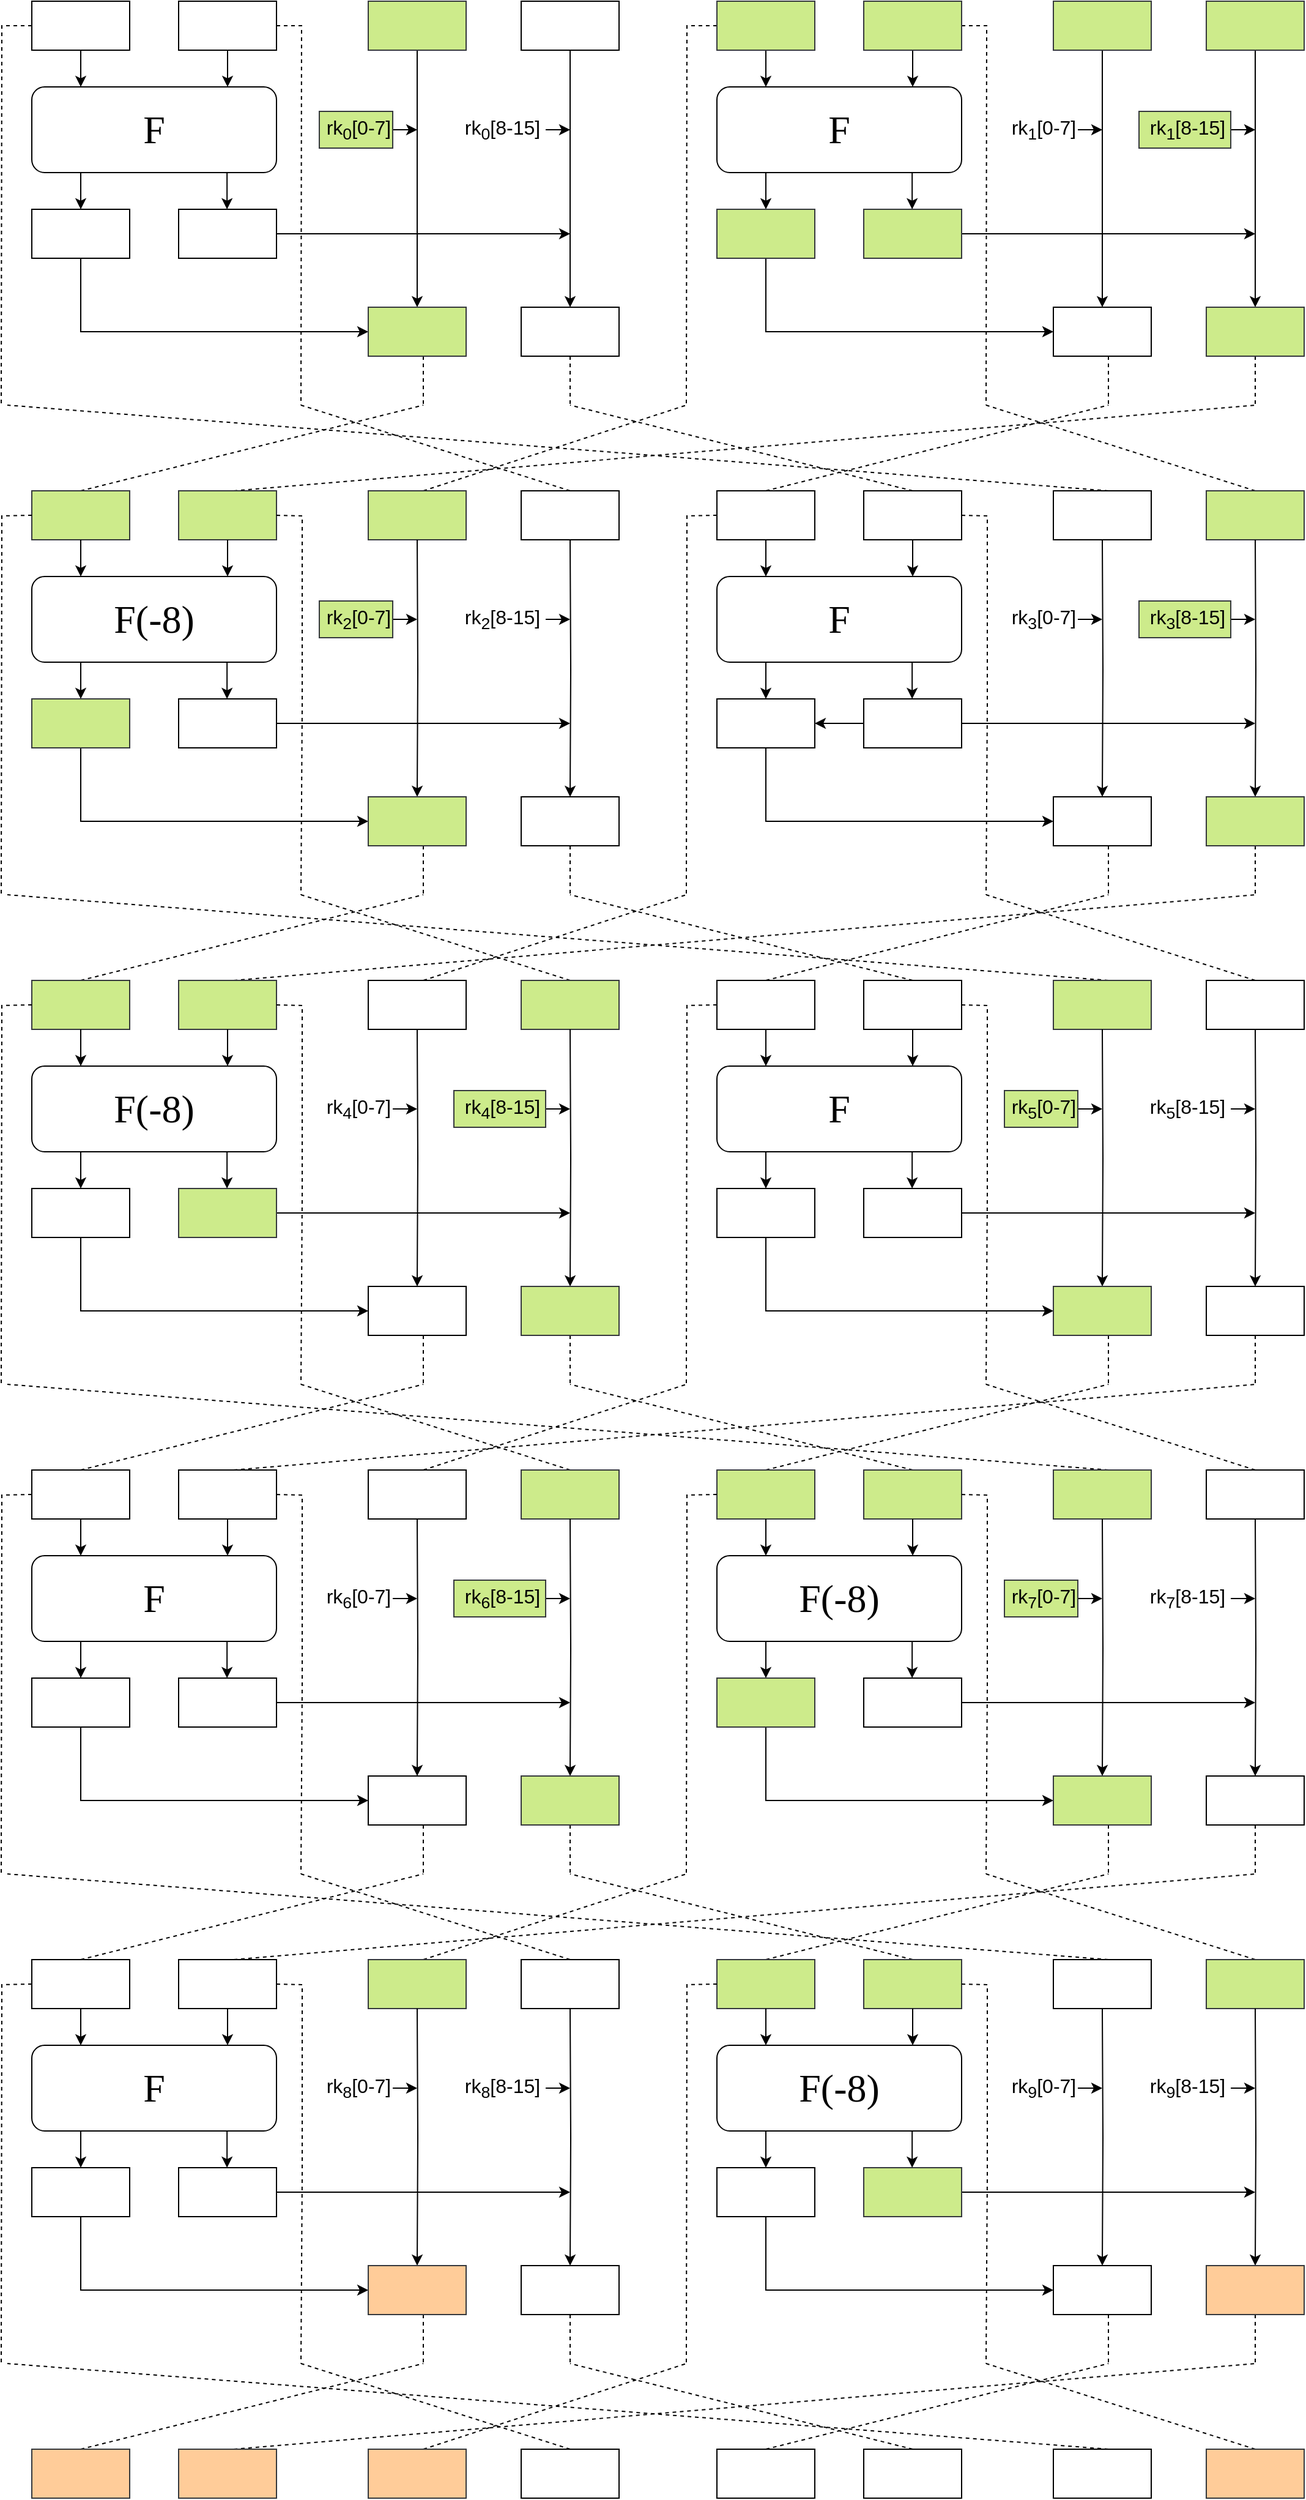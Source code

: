 <mxfile version="24.8.6">
  <diagram name="第 1 页" id="33T3oQKg2jp4dK40noAK">
    <mxGraphModel dx="1122" dy="656" grid="1" gridSize="10" guides="1" tooltips="1" connect="1" arrows="1" fold="1" page="1" pageScale="1" pageWidth="1169" pageHeight="1654" math="0" shadow="0">
      <root>
        <mxCell id="0" />
        <mxCell id="1" parent="0" />
        <mxCell id="R2j_WGsKVn8EYMGW6Qm4-13" style="edgeStyle=orthogonalEdgeStyle;rounded=0;orthogonalLoop=1;jettySize=auto;html=1;" parent="1" source="D-i1duRZGYbxX3AgBeWL-1" edge="1">
          <mxGeometry relative="1" as="geometry">
            <mxPoint x="115" y="100" as="targetPoint" />
          </mxGeometry>
        </mxCell>
        <mxCell id="R2j_WGsKVn8EYMGW6Qm4-34" style="edgeStyle=orthogonalEdgeStyle;rounded=0;orthogonalLoop=1;jettySize=auto;html=1;dashed=1;strokeColor=default;align=center;verticalAlign=middle;fontFamily=Times New Roman;fontSize=18;fontColor=default;labelBackgroundColor=default;endArrow=none;endFill=0;" parent="1" source="D-i1duRZGYbxX3AgBeWL-1" edge="1">
          <mxGeometry relative="1" as="geometry">
            <mxPoint x="50" y="360.0" as="targetPoint" />
          </mxGeometry>
        </mxCell>
        <mxCell id="D-i1duRZGYbxX3AgBeWL-1" value="" style="rounded=0;whiteSpace=wrap;html=1;" parent="1" vertex="1">
          <mxGeometry x="75" y="30" width="80" height="40" as="geometry" />
        </mxCell>
        <mxCell id="D-i1duRZGYbxX3AgBeWL-120" style="rounded=0;orthogonalLoop=1;jettySize=auto;html=1;exitX=0;exitY=1;exitDx=0;exitDy=0;fontFamily=Times New Roman;fontSize=18;fontColor=default;dashed=1;strokeColor=default;align=center;verticalAlign=middle;labelBackgroundColor=default;endArrow=none;endFill=0;" parent="1" edge="1">
          <mxGeometry relative="1" as="geometry">
            <mxPoint x="395" y="360" as="targetPoint" />
            <mxPoint x="395" y="320" as="sourcePoint" />
          </mxGeometry>
        </mxCell>
        <mxCell id="D-i1duRZGYbxX3AgBeWL-121" style="rounded=0;orthogonalLoop=1;jettySize=auto;html=1;exitX=0;exitY=1;exitDx=0;exitDy=0;fontFamily=Times New Roman;fontSize=18;fontColor=default;dashed=1;strokeColor=default;align=center;verticalAlign=middle;labelBackgroundColor=default;endArrow=none;endFill=0;" parent="1" edge="1">
          <mxGeometry relative="1" as="geometry">
            <mxPoint x="515" y="360" as="targetPoint" />
            <mxPoint x="515" y="320" as="sourcePoint" />
          </mxGeometry>
        </mxCell>
        <mxCell id="D-i1duRZGYbxX3AgBeWL-126" style="rounded=0;orthogonalLoop=1;jettySize=auto;html=1;exitX=1;exitY=0;exitDx=0;exitDy=0;fontFamily=Times New Roman;fontSize=18;fontColor=default;endArrow=none;endFill=0;dashed=1;" parent="1" edge="1">
          <mxGeometry relative="1" as="geometry">
            <mxPoint x="395" y="360" as="targetPoint" />
            <mxPoint x="115" y="430" as="sourcePoint" />
          </mxGeometry>
        </mxCell>
        <mxCell id="D-i1duRZGYbxX3AgBeWL-127" style="rounded=0;orthogonalLoop=1;jettySize=auto;html=1;exitX=0;exitY=0;exitDx=0;exitDy=0;fontFamily=Times New Roman;fontSize=18;fontColor=default;dashed=1;strokeColor=default;align=center;verticalAlign=middle;labelBackgroundColor=default;endArrow=none;endFill=0;" parent="1" edge="1">
          <mxGeometry relative="1" as="geometry">
            <mxPoint x="1075" y="360" as="targetPoint" />
            <mxPoint x="240" y="430" as="sourcePoint" />
          </mxGeometry>
        </mxCell>
        <mxCell id="D-i1duRZGYbxX3AgBeWL-128" style="rounded=0;orthogonalLoop=1;jettySize=auto;html=1;exitX=1;exitY=0;exitDx=0;exitDy=0;fontFamily=Times New Roman;fontSize=18;fontColor=default;dashed=1;strokeColor=default;align=center;verticalAlign=middle;labelBackgroundColor=default;endArrow=none;endFill=0;" parent="1" edge="1">
          <mxGeometry relative="1" as="geometry">
            <mxPoint x="610" y="360" as="targetPoint" />
            <mxPoint x="395" y="430" as="sourcePoint" />
          </mxGeometry>
        </mxCell>
        <mxCell id="D-i1duRZGYbxX3AgBeWL-129" style="rounded=0;orthogonalLoop=1;jettySize=auto;html=1;exitX=0;exitY=0;exitDx=0;exitDy=0;fontFamily=Times New Roman;fontSize=18;fontColor=default;dashed=1;strokeColor=default;align=center;verticalAlign=middle;labelBackgroundColor=default;endArrow=none;endFill=0;" parent="1" edge="1">
          <mxGeometry relative="1" as="geometry">
            <mxPoint x="295" y="360" as="targetPoint" />
            <mxPoint x="515" y="430" as="sourcePoint" />
          </mxGeometry>
        </mxCell>
        <mxCell id="D-i1duRZGYbxX3AgBeWL-130" style="rounded=0;orthogonalLoop=1;jettySize=auto;html=1;exitX=1;exitY=0;exitDx=0;exitDy=0;fontFamily=Times New Roman;fontSize=18;fontColor=default;dashed=1;strokeColor=default;align=center;verticalAlign=middle;labelBackgroundColor=default;endArrow=none;endFill=0;" parent="1" edge="1">
          <mxGeometry relative="1" as="geometry">
            <mxPoint x="955" y="360" as="targetPoint" />
            <mxPoint x="675" y="430" as="sourcePoint" />
          </mxGeometry>
        </mxCell>
        <mxCell id="D-i1duRZGYbxX3AgBeWL-131" style="rounded=0;orthogonalLoop=1;jettySize=auto;html=1;exitX=0;exitY=0;exitDx=0;exitDy=0;fontFamily=Times New Roman;fontSize=18;fontColor=default;dashed=1;strokeColor=default;align=center;verticalAlign=middle;labelBackgroundColor=default;endArrow=none;endFill=0;" parent="1" edge="1">
          <mxGeometry relative="1" as="geometry">
            <mxPoint x="515" y="360" as="targetPoint" />
            <mxPoint x="795" y="430" as="sourcePoint" />
          </mxGeometry>
        </mxCell>
        <mxCell id="D-i1duRZGYbxX3AgBeWL-132" style="rounded=0;orthogonalLoop=1;jettySize=auto;html=1;exitX=1;exitY=0;exitDx=0;exitDy=0;fontFamily=Times New Roman;fontSize=18;fontColor=default;dashed=1;strokeColor=default;align=center;verticalAlign=middle;labelBackgroundColor=default;endArrow=none;endFill=0;" parent="1" edge="1">
          <mxGeometry relative="1" as="geometry">
            <mxPoint x="55" y="360" as="targetPoint" />
            <mxPoint x="955" y="430" as="sourcePoint" />
          </mxGeometry>
        </mxCell>
        <mxCell id="D-i1duRZGYbxX3AgBeWL-133" style="rounded=0;orthogonalLoop=1;jettySize=auto;html=1;exitX=1;exitY=0;exitDx=0;exitDy=0;fontFamily=Times New Roman;fontSize=18;fontColor=default;dashed=1;strokeColor=default;align=center;verticalAlign=middle;labelBackgroundColor=default;endArrow=none;endFill=0;" parent="1" edge="1">
          <mxGeometry relative="1" as="geometry">
            <mxPoint x="855" y="360" as="targetPoint" />
            <mxPoint x="1075" y="430" as="sourcePoint" />
          </mxGeometry>
        </mxCell>
        <mxCell id="R2j_WGsKVn8EYMGW6Qm4-14" style="edgeStyle=orthogonalEdgeStyle;rounded=0;orthogonalLoop=1;jettySize=auto;html=1;" parent="1" source="R2j_WGsKVn8EYMGW6Qm4-2" edge="1">
          <mxGeometry relative="1" as="geometry">
            <mxPoint x="235" y="100" as="targetPoint" />
          </mxGeometry>
        </mxCell>
        <mxCell id="R2j_WGsKVn8EYMGW6Qm4-35" style="edgeStyle=orthogonalEdgeStyle;rounded=0;orthogonalLoop=1;jettySize=auto;html=1;dashed=1;strokeColor=default;align=center;verticalAlign=middle;fontFamily=Times New Roman;fontSize=18;fontColor=default;labelBackgroundColor=default;endArrow=none;endFill=0;" parent="1" source="R2j_WGsKVn8EYMGW6Qm4-2" edge="1">
          <mxGeometry relative="1" as="geometry">
            <mxPoint x="295" y="360.0" as="targetPoint" />
          </mxGeometry>
        </mxCell>
        <mxCell id="R2j_WGsKVn8EYMGW6Qm4-2" value="" style="rounded=0;whiteSpace=wrap;html=1;" parent="1" vertex="1">
          <mxGeometry x="195" y="30" width="80" height="40" as="geometry" />
        </mxCell>
        <mxCell id="R2j_WGsKVn8EYMGW6Qm4-20" style="edgeStyle=orthogonalEdgeStyle;rounded=0;orthogonalLoop=1;jettySize=auto;html=1;entryX=0.5;entryY=0;entryDx=0;entryDy=0;" parent="1" source="R2j_WGsKVn8EYMGW6Qm4-3" target="R2j_WGsKVn8EYMGW6Qm4-21" edge="1">
          <mxGeometry relative="1" as="geometry">
            <mxPoint x="390" y="250" as="targetPoint" />
          </mxGeometry>
        </mxCell>
        <mxCell id="R2j_WGsKVn8EYMGW6Qm4-3" value="" style="rounded=0;whiteSpace=wrap;html=1;fillColor=#cdeb8b;strokeColor=#36393d;" parent="1" vertex="1">
          <mxGeometry x="350" y="30" width="80" height="40" as="geometry" />
        </mxCell>
        <mxCell id="R2j_WGsKVn8EYMGW6Qm4-32" style="edgeStyle=orthogonalEdgeStyle;rounded=0;orthogonalLoop=1;jettySize=auto;html=1;entryX=0.5;entryY=0;entryDx=0;entryDy=0;" parent="1" source="R2j_WGsKVn8EYMGW6Qm4-4" target="R2j_WGsKVn8EYMGW6Qm4-29" edge="1">
          <mxGeometry relative="1" as="geometry" />
        </mxCell>
        <mxCell id="R2j_WGsKVn8EYMGW6Qm4-4" value="" style="rounded=0;whiteSpace=wrap;html=1;" parent="1" vertex="1">
          <mxGeometry x="475" y="30" width="80" height="40" as="geometry" />
        </mxCell>
        <mxCell id="R2j_WGsKVn8EYMGW6Qm4-5" value="&lt;font face=&quot;Lucida Console&quot; style=&quot;font-size: 32px;&quot;&gt;F&lt;/font&gt;" style="rounded=1;whiteSpace=wrap;html=1;" parent="1" vertex="1">
          <mxGeometry x="75" y="100" width="200" height="70" as="geometry" />
        </mxCell>
        <mxCell id="R2j_WGsKVn8EYMGW6Qm4-15" style="edgeStyle=orthogonalEdgeStyle;rounded=0;orthogonalLoop=1;jettySize=auto;html=1;startArrow=classic;startFill=1;endArrow=none;endFill=0;" parent="1" source="R2j_WGsKVn8EYMGW6Qm4-8" edge="1">
          <mxGeometry relative="1" as="geometry">
            <mxPoint x="115" y="170" as="targetPoint" />
          </mxGeometry>
        </mxCell>
        <mxCell id="R2j_WGsKVn8EYMGW6Qm4-26" style="edgeStyle=orthogonalEdgeStyle;rounded=0;orthogonalLoop=1;jettySize=auto;html=1;entryX=0;entryY=0.5;entryDx=0;entryDy=0;" parent="1" target="R2j_WGsKVn8EYMGW6Qm4-21" edge="1">
          <mxGeometry relative="1" as="geometry">
            <mxPoint x="115" y="240" as="sourcePoint" />
            <mxPoint x="310" y="300" as="targetPoint" />
            <Array as="points">
              <mxPoint x="115" y="300" />
            </Array>
          </mxGeometry>
        </mxCell>
        <mxCell id="R2j_WGsKVn8EYMGW6Qm4-8" value="" style="rounded=0;whiteSpace=wrap;html=1;" parent="1" vertex="1">
          <mxGeometry x="75" y="200" width="80" height="40" as="geometry" />
        </mxCell>
        <mxCell id="R2j_WGsKVn8EYMGW6Qm4-31" style="edgeStyle=orthogonalEdgeStyle;rounded=0;orthogonalLoop=1;jettySize=auto;html=1;" parent="1" source="R2j_WGsKVn8EYMGW6Qm4-19" edge="1">
          <mxGeometry relative="1" as="geometry">
            <mxPoint x="515" y="220" as="targetPoint" />
          </mxGeometry>
        </mxCell>
        <mxCell id="R2j_WGsKVn8EYMGW6Qm4-19" value="" style="rounded=0;whiteSpace=wrap;html=1;" parent="1" vertex="1">
          <mxGeometry x="195" y="200" width="80" height="40" as="geometry" />
        </mxCell>
        <mxCell id="R2j_WGsKVn8EYMGW6Qm4-21" value="" style="rounded=0;whiteSpace=wrap;html=1;fillColor=#cdeb8b;strokeColor=#36393d;" parent="1" vertex="1">
          <mxGeometry x="350" y="280" width="80" height="40" as="geometry" />
        </mxCell>
        <mxCell id="R2j_WGsKVn8EYMGW6Qm4-27" style="edgeStyle=orthogonalEdgeStyle;rounded=0;orthogonalLoop=1;jettySize=auto;html=1;" parent="1" source="R2j_WGsKVn8EYMGW6Qm4-23" edge="1">
          <mxGeometry relative="1" as="geometry">
            <mxPoint x="390" y="135" as="targetPoint" />
          </mxGeometry>
        </mxCell>
        <mxCell id="R2j_WGsKVn8EYMGW6Qm4-23" value="&lt;font style=&quot;font-size: 16px;&quot;&gt;&amp;nbsp;rk&lt;sub&gt;0&lt;/sub&gt;[0-7]&lt;/font&gt;" style="text;html=1;align=center;verticalAlign=middle;whiteSpace=wrap;rounded=0;fillColor=#cdeb8b;strokeColor=#36393d;" parent="1" vertex="1">
          <mxGeometry x="310" y="120" width="60" height="30" as="geometry" />
        </mxCell>
        <mxCell id="R2j_WGsKVn8EYMGW6Qm4-33" style="edgeStyle=orthogonalEdgeStyle;rounded=0;orthogonalLoop=1;jettySize=auto;html=1;" parent="1" source="R2j_WGsKVn8EYMGW6Qm4-28" edge="1">
          <mxGeometry relative="1" as="geometry">
            <mxPoint x="515" y="135" as="targetPoint" />
          </mxGeometry>
        </mxCell>
        <mxCell id="R2j_WGsKVn8EYMGW6Qm4-28" value="&lt;font style=&quot;font-size: 16px;&quot;&gt;&amp;nbsp;rk&lt;sub&gt;0&lt;/sub&gt;[8-15]&lt;/font&gt;" style="text;html=1;align=center;verticalAlign=middle;whiteSpace=wrap;rounded=0;" parent="1" vertex="1">
          <mxGeometry x="420" y="120" width="75" height="30" as="geometry" />
        </mxCell>
        <mxCell id="R2j_WGsKVn8EYMGW6Qm4-29" value="" style="rounded=0;whiteSpace=wrap;html=1;" parent="1" vertex="1">
          <mxGeometry x="475" y="280" width="80" height="40" as="geometry" />
        </mxCell>
        <mxCell id="R2j_WGsKVn8EYMGW6Qm4-36" value="" style="rounded=0;whiteSpace=wrap;html=1;fillColor=#cdeb8b;strokeColor=#36393d;" parent="1" vertex="1">
          <mxGeometry x="75" y="430" width="80" height="40" as="geometry" />
        </mxCell>
        <mxCell id="R2j_WGsKVn8EYMGW6Qm4-37" value="" style="rounded=0;whiteSpace=wrap;html=1;fillColor=#cdeb8b;strokeColor=#36393d;" parent="1" vertex="1">
          <mxGeometry x="195" y="430" width="80" height="40" as="geometry" />
        </mxCell>
        <mxCell id="R2j_WGsKVn8EYMGW6Qm4-38" value="" style="rounded=0;whiteSpace=wrap;html=1;fillColor=#cdeb8b;strokeColor=#36393d;" parent="1" vertex="1">
          <mxGeometry x="350" y="430" width="80" height="40" as="geometry" />
        </mxCell>
        <mxCell id="R2j_WGsKVn8EYMGW6Qm4-39" value="" style="rounded=0;whiteSpace=wrap;html=1;" parent="1" vertex="1">
          <mxGeometry x="475" y="430" width="80" height="40" as="geometry" />
        </mxCell>
        <mxCell id="R2j_WGsKVn8EYMGW6Qm4-73" style="edgeStyle=orthogonalEdgeStyle;rounded=0;orthogonalLoop=1;jettySize=auto;html=1;startArrow=classic;startFill=1;endArrow=none;endFill=0;" parent="1" edge="1">
          <mxGeometry relative="1" as="geometry">
            <mxPoint x="234.58" y="170" as="targetPoint" />
            <mxPoint x="234.58" y="200" as="sourcePoint" />
          </mxGeometry>
        </mxCell>
        <mxCell id="R2j_WGsKVn8EYMGW6Qm4-78" style="edgeStyle=orthogonalEdgeStyle;rounded=0;orthogonalLoop=1;jettySize=auto;html=1;" parent="1" source="R2j_WGsKVn8EYMGW6Qm4-80" edge="1">
          <mxGeometry relative="1" as="geometry">
            <mxPoint x="675" y="100" as="targetPoint" />
          </mxGeometry>
        </mxCell>
        <mxCell id="R2j_WGsKVn8EYMGW6Qm4-79" style="edgeStyle=orthogonalEdgeStyle;rounded=0;orthogonalLoop=1;jettySize=auto;html=1;dashed=1;strokeColor=default;align=center;verticalAlign=middle;fontFamily=Times New Roman;fontSize=18;fontColor=default;labelBackgroundColor=default;endArrow=none;endFill=0;" parent="1" source="R2j_WGsKVn8EYMGW6Qm4-80" edge="1">
          <mxGeometry relative="1" as="geometry">
            <mxPoint x="610" y="360.0" as="targetPoint" />
          </mxGeometry>
        </mxCell>
        <mxCell id="R2j_WGsKVn8EYMGW6Qm4-80" value="" style="rounded=0;whiteSpace=wrap;html=1;fillColor=#cdeb8b;strokeColor=#36393d;" parent="1" vertex="1">
          <mxGeometry x="635" y="30" width="80" height="40" as="geometry" />
        </mxCell>
        <mxCell id="R2j_WGsKVn8EYMGW6Qm4-81" style="rounded=0;orthogonalLoop=1;jettySize=auto;html=1;exitX=0;exitY=1;exitDx=0;exitDy=0;fontFamily=Times New Roman;fontSize=18;fontColor=default;dashed=1;strokeColor=default;align=center;verticalAlign=middle;labelBackgroundColor=default;endArrow=none;endFill=0;" parent="1" edge="1">
          <mxGeometry relative="1" as="geometry">
            <mxPoint x="955" y="360" as="targetPoint" />
            <mxPoint x="955" y="320" as="sourcePoint" />
          </mxGeometry>
        </mxCell>
        <mxCell id="R2j_WGsKVn8EYMGW6Qm4-82" style="rounded=0;orthogonalLoop=1;jettySize=auto;html=1;exitX=0;exitY=1;exitDx=0;exitDy=0;fontFamily=Times New Roman;fontSize=18;fontColor=default;dashed=1;strokeColor=default;align=center;verticalAlign=middle;labelBackgroundColor=default;endArrow=none;endFill=0;" parent="1" edge="1">
          <mxGeometry relative="1" as="geometry">
            <mxPoint x="1075" y="360" as="targetPoint" />
            <mxPoint x="1075" y="320" as="sourcePoint" />
          </mxGeometry>
        </mxCell>
        <mxCell id="R2j_WGsKVn8EYMGW6Qm4-83" style="edgeStyle=orthogonalEdgeStyle;rounded=0;orthogonalLoop=1;jettySize=auto;html=1;" parent="1" source="R2j_WGsKVn8EYMGW6Qm4-85" edge="1">
          <mxGeometry relative="1" as="geometry">
            <mxPoint x="795" y="100" as="targetPoint" />
          </mxGeometry>
        </mxCell>
        <mxCell id="R2j_WGsKVn8EYMGW6Qm4-84" style="edgeStyle=orthogonalEdgeStyle;rounded=0;orthogonalLoop=1;jettySize=auto;html=1;dashed=1;strokeColor=default;align=center;verticalAlign=middle;fontFamily=Times New Roman;fontSize=18;fontColor=default;labelBackgroundColor=default;endArrow=none;endFill=0;" parent="1" source="R2j_WGsKVn8EYMGW6Qm4-85" edge="1">
          <mxGeometry relative="1" as="geometry">
            <mxPoint x="855" y="360.0" as="targetPoint" />
          </mxGeometry>
        </mxCell>
        <mxCell id="R2j_WGsKVn8EYMGW6Qm4-85" value="" style="rounded=0;whiteSpace=wrap;html=1;fillColor=#cdeb8b;strokeColor=#36393d;" parent="1" vertex="1">
          <mxGeometry x="755" y="30" width="80" height="40" as="geometry" />
        </mxCell>
        <mxCell id="R2j_WGsKVn8EYMGW6Qm4-86" style="edgeStyle=orthogonalEdgeStyle;rounded=0;orthogonalLoop=1;jettySize=auto;html=1;entryX=0.5;entryY=0;entryDx=0;entryDy=0;" parent="1" source="R2j_WGsKVn8EYMGW6Qm4-87" target="R2j_WGsKVn8EYMGW6Qm4-96" edge="1">
          <mxGeometry relative="1" as="geometry">
            <mxPoint x="950" y="250" as="targetPoint" />
          </mxGeometry>
        </mxCell>
        <mxCell id="R2j_WGsKVn8EYMGW6Qm4-87" value="" style="rounded=0;whiteSpace=wrap;html=1;fillColor=#cdeb8b;strokeColor=#36393d;" parent="1" vertex="1">
          <mxGeometry x="910" y="30" width="80" height="40" as="geometry" />
        </mxCell>
        <mxCell id="R2j_WGsKVn8EYMGW6Qm4-88" style="edgeStyle=orthogonalEdgeStyle;rounded=0;orthogonalLoop=1;jettySize=auto;html=1;entryX=0.5;entryY=0;entryDx=0;entryDy=0;" parent="1" source="R2j_WGsKVn8EYMGW6Qm4-89" target="R2j_WGsKVn8EYMGW6Qm4-101" edge="1">
          <mxGeometry relative="1" as="geometry" />
        </mxCell>
        <mxCell id="R2j_WGsKVn8EYMGW6Qm4-89" value="" style="rounded=0;whiteSpace=wrap;html=1;fillColor=#cdeb8b;strokeColor=#36393d;" parent="1" vertex="1">
          <mxGeometry x="1035" y="30" width="80" height="40" as="geometry" />
        </mxCell>
        <mxCell id="R2j_WGsKVn8EYMGW6Qm4-90" value="&lt;font face=&quot;Lucida Console&quot; style=&quot;font-size: 32px;&quot;&gt;F&lt;/font&gt;" style="rounded=1;whiteSpace=wrap;html=1;" parent="1" vertex="1">
          <mxGeometry x="635" y="100" width="200" height="70" as="geometry" />
        </mxCell>
        <mxCell id="R2j_WGsKVn8EYMGW6Qm4-91" style="edgeStyle=orthogonalEdgeStyle;rounded=0;orthogonalLoop=1;jettySize=auto;html=1;startArrow=classic;startFill=1;endArrow=none;endFill=0;" parent="1" source="R2j_WGsKVn8EYMGW6Qm4-93" edge="1">
          <mxGeometry relative="1" as="geometry">
            <mxPoint x="675" y="170" as="targetPoint" />
          </mxGeometry>
        </mxCell>
        <mxCell id="R2j_WGsKVn8EYMGW6Qm4-92" style="edgeStyle=orthogonalEdgeStyle;rounded=0;orthogonalLoop=1;jettySize=auto;html=1;entryX=0;entryY=0.5;entryDx=0;entryDy=0;" parent="1" target="R2j_WGsKVn8EYMGW6Qm4-96" edge="1">
          <mxGeometry relative="1" as="geometry">
            <mxPoint x="675" y="240" as="sourcePoint" />
            <mxPoint x="870" y="300" as="targetPoint" />
            <Array as="points">
              <mxPoint x="675" y="300" />
            </Array>
          </mxGeometry>
        </mxCell>
        <mxCell id="R2j_WGsKVn8EYMGW6Qm4-93" value="" style="rounded=0;whiteSpace=wrap;html=1;fillColor=#cdeb8b;strokeColor=#36393d;" parent="1" vertex="1">
          <mxGeometry x="635" y="200" width="80" height="40" as="geometry" />
        </mxCell>
        <mxCell id="R2j_WGsKVn8EYMGW6Qm4-94" style="edgeStyle=orthogonalEdgeStyle;rounded=0;orthogonalLoop=1;jettySize=auto;html=1;" parent="1" source="R2j_WGsKVn8EYMGW6Qm4-95" edge="1">
          <mxGeometry relative="1" as="geometry">
            <mxPoint x="1075" y="220" as="targetPoint" />
          </mxGeometry>
        </mxCell>
        <mxCell id="R2j_WGsKVn8EYMGW6Qm4-95" value="" style="rounded=0;whiteSpace=wrap;html=1;fillColor=#cdeb8b;strokeColor=#36393d;" parent="1" vertex="1">
          <mxGeometry x="755" y="200" width="80" height="40" as="geometry" />
        </mxCell>
        <mxCell id="R2j_WGsKVn8EYMGW6Qm4-96" value="" style="rounded=0;whiteSpace=wrap;html=1;" parent="1" vertex="1">
          <mxGeometry x="910" y="280" width="80" height="40" as="geometry" />
        </mxCell>
        <mxCell id="R2j_WGsKVn8EYMGW6Qm4-97" style="edgeStyle=orthogonalEdgeStyle;rounded=0;orthogonalLoop=1;jettySize=auto;html=1;" parent="1" source="R2j_WGsKVn8EYMGW6Qm4-98" edge="1">
          <mxGeometry relative="1" as="geometry">
            <mxPoint x="950" y="135" as="targetPoint" />
          </mxGeometry>
        </mxCell>
        <mxCell id="R2j_WGsKVn8EYMGW6Qm4-98" value="&lt;font style=&quot;font-size: 16px;&quot;&gt;&amp;nbsp;rk&lt;sub&gt;1&lt;/sub&gt;[0-7]&lt;/font&gt;" style="text;html=1;align=center;verticalAlign=middle;whiteSpace=wrap;rounded=0;" parent="1" vertex="1">
          <mxGeometry x="870" y="120" width="60" height="30" as="geometry" />
        </mxCell>
        <mxCell id="R2j_WGsKVn8EYMGW6Qm4-99" style="edgeStyle=orthogonalEdgeStyle;rounded=0;orthogonalLoop=1;jettySize=auto;html=1;" parent="1" source="R2j_WGsKVn8EYMGW6Qm4-100" edge="1">
          <mxGeometry relative="1" as="geometry">
            <mxPoint x="1075" y="135" as="targetPoint" />
          </mxGeometry>
        </mxCell>
        <mxCell id="R2j_WGsKVn8EYMGW6Qm4-100" value="&lt;font style=&quot;font-size: 16px;&quot;&gt;&amp;nbsp;rk&lt;sub&gt;1&lt;/sub&gt;[8-15]&lt;/font&gt;" style="text;html=1;align=center;verticalAlign=middle;whiteSpace=wrap;rounded=0;fillColor=#cdeb8b;strokeColor=#36393d;" parent="1" vertex="1">
          <mxGeometry x="980" y="120" width="75" height="30" as="geometry" />
        </mxCell>
        <mxCell id="R2j_WGsKVn8EYMGW6Qm4-101" value="" style="rounded=0;whiteSpace=wrap;html=1;fillColor=#cdeb8b;strokeColor=#36393d;" parent="1" vertex="1">
          <mxGeometry x="1035" y="280" width="80" height="40" as="geometry" />
        </mxCell>
        <mxCell id="R2j_WGsKVn8EYMGW6Qm4-102" style="edgeStyle=orthogonalEdgeStyle;rounded=0;orthogonalLoop=1;jettySize=auto;html=1;startArrow=classic;startFill=1;endArrow=none;endFill=0;" parent="1" edge="1">
          <mxGeometry relative="1" as="geometry">
            <mxPoint x="794.58" y="170" as="targetPoint" />
            <mxPoint x="794.58" y="200" as="sourcePoint" />
          </mxGeometry>
        </mxCell>
        <mxCell id="R2j_WGsKVn8EYMGW6Qm4-103" value="" style="rounded=0;whiteSpace=wrap;html=1;" parent="1" vertex="1">
          <mxGeometry x="635" y="430" width="80" height="40" as="geometry" />
        </mxCell>
        <mxCell id="R2j_WGsKVn8EYMGW6Qm4-104" value="" style="rounded=0;whiteSpace=wrap;html=1;" parent="1" vertex="1">
          <mxGeometry x="755" y="430" width="80" height="40" as="geometry" />
        </mxCell>
        <mxCell id="R2j_WGsKVn8EYMGW6Qm4-105" value="" style="rounded=0;whiteSpace=wrap;html=1;" parent="1" vertex="1">
          <mxGeometry x="910" y="430" width="80" height="40" as="geometry" />
        </mxCell>
        <mxCell id="R2j_WGsKVn8EYMGW6Qm4-106" value="" style="rounded=0;whiteSpace=wrap;html=1;fillColor=#cdeb8b;strokeColor=#36393d;" parent="1" vertex="1">
          <mxGeometry x="1035" y="430" width="80" height="40" as="geometry" />
        </mxCell>
        <mxCell id="R2j_WGsKVn8EYMGW6Qm4-158" style="edgeStyle=orthogonalEdgeStyle;rounded=0;orthogonalLoop=1;jettySize=auto;html=1;" parent="1" edge="1">
          <mxGeometry relative="1" as="geometry">
            <mxPoint x="115" y="500" as="targetPoint" />
            <mxPoint x="115" y="470" as="sourcePoint" />
          </mxGeometry>
        </mxCell>
        <mxCell id="R2j_WGsKVn8EYMGW6Qm4-159" style="edgeStyle=orthogonalEdgeStyle;rounded=0;orthogonalLoop=1;jettySize=auto;html=1;dashed=1;strokeColor=default;align=center;verticalAlign=middle;fontFamily=Times New Roman;fontSize=18;fontColor=default;labelBackgroundColor=default;endArrow=none;endFill=0;" parent="1" edge="1">
          <mxGeometry relative="1" as="geometry">
            <mxPoint x="50" y="760.0" as="targetPoint" />
            <mxPoint x="75" y="450" as="sourcePoint" />
          </mxGeometry>
        </mxCell>
        <mxCell id="R2j_WGsKVn8EYMGW6Qm4-160" style="rounded=0;orthogonalLoop=1;jettySize=auto;html=1;exitX=0;exitY=1;exitDx=0;exitDy=0;fontFamily=Times New Roman;fontSize=18;fontColor=default;dashed=1;strokeColor=default;align=center;verticalAlign=middle;labelBackgroundColor=default;endArrow=none;endFill=0;" parent="1" edge="1">
          <mxGeometry relative="1" as="geometry">
            <mxPoint x="395" y="760" as="targetPoint" />
            <mxPoint x="395" y="720" as="sourcePoint" />
          </mxGeometry>
        </mxCell>
        <mxCell id="R2j_WGsKVn8EYMGW6Qm4-161" style="rounded=0;orthogonalLoop=1;jettySize=auto;html=1;exitX=0;exitY=1;exitDx=0;exitDy=0;fontFamily=Times New Roman;fontSize=18;fontColor=default;dashed=1;strokeColor=default;align=center;verticalAlign=middle;labelBackgroundColor=default;endArrow=none;endFill=0;" parent="1" edge="1">
          <mxGeometry relative="1" as="geometry">
            <mxPoint x="515" y="760" as="targetPoint" />
            <mxPoint x="515" y="720" as="sourcePoint" />
          </mxGeometry>
        </mxCell>
        <mxCell id="R2j_WGsKVn8EYMGW6Qm4-162" style="rounded=0;orthogonalLoop=1;jettySize=auto;html=1;exitX=1;exitY=0;exitDx=0;exitDy=0;fontFamily=Times New Roman;fontSize=18;fontColor=default;endArrow=none;endFill=0;dashed=1;" parent="1" edge="1">
          <mxGeometry relative="1" as="geometry">
            <mxPoint x="395" y="760" as="targetPoint" />
            <mxPoint x="115" y="830" as="sourcePoint" />
          </mxGeometry>
        </mxCell>
        <mxCell id="R2j_WGsKVn8EYMGW6Qm4-163" style="rounded=0;orthogonalLoop=1;jettySize=auto;html=1;exitX=0;exitY=0;exitDx=0;exitDy=0;fontFamily=Times New Roman;fontSize=18;fontColor=default;dashed=1;strokeColor=default;align=center;verticalAlign=middle;labelBackgroundColor=default;endArrow=none;endFill=0;" parent="1" edge="1">
          <mxGeometry relative="1" as="geometry">
            <mxPoint x="1075" y="760" as="targetPoint" />
            <mxPoint x="240" y="830" as="sourcePoint" />
          </mxGeometry>
        </mxCell>
        <mxCell id="R2j_WGsKVn8EYMGW6Qm4-164" style="rounded=0;orthogonalLoop=1;jettySize=auto;html=1;exitX=1;exitY=0;exitDx=0;exitDy=0;fontFamily=Times New Roman;fontSize=18;fontColor=default;dashed=1;strokeColor=default;align=center;verticalAlign=middle;labelBackgroundColor=default;endArrow=none;endFill=0;" parent="1" edge="1">
          <mxGeometry relative="1" as="geometry">
            <mxPoint x="610" y="760" as="targetPoint" />
            <mxPoint x="395" y="830" as="sourcePoint" />
          </mxGeometry>
        </mxCell>
        <mxCell id="R2j_WGsKVn8EYMGW6Qm4-165" style="rounded=0;orthogonalLoop=1;jettySize=auto;html=1;exitX=0;exitY=0;exitDx=0;exitDy=0;fontFamily=Times New Roman;fontSize=18;fontColor=default;dashed=1;strokeColor=default;align=center;verticalAlign=middle;labelBackgroundColor=default;endArrow=none;endFill=0;" parent="1" edge="1">
          <mxGeometry relative="1" as="geometry">
            <mxPoint x="295" y="760" as="targetPoint" />
            <mxPoint x="515" y="830" as="sourcePoint" />
          </mxGeometry>
        </mxCell>
        <mxCell id="R2j_WGsKVn8EYMGW6Qm4-166" style="rounded=0;orthogonalLoop=1;jettySize=auto;html=1;exitX=1;exitY=0;exitDx=0;exitDy=0;fontFamily=Times New Roman;fontSize=18;fontColor=default;dashed=1;strokeColor=default;align=center;verticalAlign=middle;labelBackgroundColor=default;endArrow=none;endFill=0;" parent="1" edge="1">
          <mxGeometry relative="1" as="geometry">
            <mxPoint x="955" y="760" as="targetPoint" />
            <mxPoint x="675" y="830" as="sourcePoint" />
          </mxGeometry>
        </mxCell>
        <mxCell id="R2j_WGsKVn8EYMGW6Qm4-167" style="rounded=0;orthogonalLoop=1;jettySize=auto;html=1;exitX=0;exitY=0;exitDx=0;exitDy=0;fontFamily=Times New Roman;fontSize=18;fontColor=default;dashed=1;strokeColor=default;align=center;verticalAlign=middle;labelBackgroundColor=default;endArrow=none;endFill=0;" parent="1" edge="1">
          <mxGeometry relative="1" as="geometry">
            <mxPoint x="515" y="760" as="targetPoint" />
            <mxPoint x="795" y="830" as="sourcePoint" />
          </mxGeometry>
        </mxCell>
        <mxCell id="R2j_WGsKVn8EYMGW6Qm4-168" style="rounded=0;orthogonalLoop=1;jettySize=auto;html=1;exitX=1;exitY=0;exitDx=0;exitDy=0;fontFamily=Times New Roman;fontSize=18;fontColor=default;dashed=1;strokeColor=default;align=center;verticalAlign=middle;labelBackgroundColor=default;endArrow=none;endFill=0;" parent="1" edge="1">
          <mxGeometry relative="1" as="geometry">
            <mxPoint x="55" y="760" as="targetPoint" />
            <mxPoint x="955" y="830" as="sourcePoint" />
          </mxGeometry>
        </mxCell>
        <mxCell id="R2j_WGsKVn8EYMGW6Qm4-169" style="rounded=0;orthogonalLoop=1;jettySize=auto;html=1;exitX=1;exitY=0;exitDx=0;exitDy=0;fontFamily=Times New Roman;fontSize=18;fontColor=default;dashed=1;strokeColor=default;align=center;verticalAlign=middle;labelBackgroundColor=default;endArrow=none;endFill=0;" parent="1" edge="1">
          <mxGeometry relative="1" as="geometry">
            <mxPoint x="855" y="760" as="targetPoint" />
            <mxPoint x="1075" y="830" as="sourcePoint" />
          </mxGeometry>
        </mxCell>
        <mxCell id="R2j_WGsKVn8EYMGW6Qm4-170" style="edgeStyle=orthogonalEdgeStyle;rounded=0;orthogonalLoop=1;jettySize=auto;html=1;" parent="1" edge="1">
          <mxGeometry relative="1" as="geometry">
            <mxPoint x="235" y="500" as="targetPoint" />
            <mxPoint x="235" y="470" as="sourcePoint" />
          </mxGeometry>
        </mxCell>
        <mxCell id="R2j_WGsKVn8EYMGW6Qm4-171" style="edgeStyle=orthogonalEdgeStyle;rounded=0;orthogonalLoop=1;jettySize=auto;html=1;dashed=1;strokeColor=default;align=center;verticalAlign=middle;fontFamily=Times New Roman;fontSize=18;fontColor=default;labelBackgroundColor=default;endArrow=none;endFill=0;" parent="1" edge="1">
          <mxGeometry relative="1" as="geometry">
            <mxPoint x="295" y="760.0" as="targetPoint" />
            <mxPoint x="275" y="450" as="sourcePoint" />
          </mxGeometry>
        </mxCell>
        <mxCell id="R2j_WGsKVn8EYMGW6Qm4-172" style="edgeStyle=orthogonalEdgeStyle;rounded=0;orthogonalLoop=1;jettySize=auto;html=1;entryX=0.5;entryY=0;entryDx=0;entryDy=0;" parent="1" target="R2j_WGsKVn8EYMGW6Qm4-180" edge="1">
          <mxGeometry relative="1" as="geometry">
            <mxPoint x="390" y="650" as="targetPoint" />
            <mxPoint x="390" y="470" as="sourcePoint" />
          </mxGeometry>
        </mxCell>
        <mxCell id="R2j_WGsKVn8EYMGW6Qm4-173" style="edgeStyle=orthogonalEdgeStyle;rounded=0;orthogonalLoop=1;jettySize=auto;html=1;entryX=0.5;entryY=0;entryDx=0;entryDy=0;" parent="1" target="R2j_WGsKVn8EYMGW6Qm4-185" edge="1">
          <mxGeometry relative="1" as="geometry">
            <mxPoint x="515" y="470" as="sourcePoint" />
          </mxGeometry>
        </mxCell>
        <mxCell id="R2j_WGsKVn8EYMGW6Qm4-174" value="&lt;font face=&quot;Lucida Console&quot; style=&quot;font-size: 32px;&quot;&gt;F(-8)&lt;/font&gt;" style="rounded=1;whiteSpace=wrap;html=1;" parent="1" vertex="1">
          <mxGeometry x="75" y="500" width="200" height="70" as="geometry" />
        </mxCell>
        <mxCell id="R2j_WGsKVn8EYMGW6Qm4-175" style="edgeStyle=orthogonalEdgeStyle;rounded=0;orthogonalLoop=1;jettySize=auto;html=1;startArrow=classic;startFill=1;endArrow=none;endFill=0;" parent="1" source="R2j_WGsKVn8EYMGW6Qm4-177" edge="1">
          <mxGeometry relative="1" as="geometry">
            <mxPoint x="115" y="570" as="targetPoint" />
          </mxGeometry>
        </mxCell>
        <mxCell id="R2j_WGsKVn8EYMGW6Qm4-176" style="edgeStyle=orthogonalEdgeStyle;rounded=0;orthogonalLoop=1;jettySize=auto;html=1;entryX=0;entryY=0.5;entryDx=0;entryDy=0;" parent="1" target="R2j_WGsKVn8EYMGW6Qm4-180" edge="1">
          <mxGeometry relative="1" as="geometry">
            <mxPoint x="115" y="640" as="sourcePoint" />
            <mxPoint x="310" y="700" as="targetPoint" />
            <Array as="points">
              <mxPoint x="115" y="700" />
            </Array>
          </mxGeometry>
        </mxCell>
        <mxCell id="R2j_WGsKVn8EYMGW6Qm4-177" value="" style="rounded=0;whiteSpace=wrap;html=1;fillColor=#cdeb8b;strokeColor=#36393d;" parent="1" vertex="1">
          <mxGeometry x="75" y="600" width="80" height="40" as="geometry" />
        </mxCell>
        <mxCell id="R2j_WGsKVn8EYMGW6Qm4-178" style="edgeStyle=orthogonalEdgeStyle;rounded=0;orthogonalLoop=1;jettySize=auto;html=1;" parent="1" source="R2j_WGsKVn8EYMGW6Qm4-179" edge="1">
          <mxGeometry relative="1" as="geometry">
            <mxPoint x="515" y="620" as="targetPoint" />
          </mxGeometry>
        </mxCell>
        <mxCell id="R2j_WGsKVn8EYMGW6Qm4-179" value="" style="rounded=0;whiteSpace=wrap;html=1;" parent="1" vertex="1">
          <mxGeometry x="195" y="600" width="80" height="40" as="geometry" />
        </mxCell>
        <mxCell id="R2j_WGsKVn8EYMGW6Qm4-180" value="" style="rounded=0;whiteSpace=wrap;html=1;fillColor=#cdeb8b;strokeColor=#36393d;" parent="1" vertex="1">
          <mxGeometry x="350" y="680" width="80" height="40" as="geometry" />
        </mxCell>
        <mxCell id="R2j_WGsKVn8EYMGW6Qm4-181" style="edgeStyle=orthogonalEdgeStyle;rounded=0;orthogonalLoop=1;jettySize=auto;html=1;" parent="1" source="R2j_WGsKVn8EYMGW6Qm4-182" edge="1">
          <mxGeometry relative="1" as="geometry">
            <mxPoint x="390" y="535" as="targetPoint" />
          </mxGeometry>
        </mxCell>
        <mxCell id="R2j_WGsKVn8EYMGW6Qm4-182" value="&lt;font style=&quot;font-size: 16px;&quot;&gt;&amp;nbsp;rk&lt;sub&gt;2&lt;/sub&gt;[0-7]&lt;/font&gt;" style="text;html=1;align=center;verticalAlign=middle;whiteSpace=wrap;rounded=0;fillColor=#cdeb8b;strokeColor=#36393d;" parent="1" vertex="1">
          <mxGeometry x="310" y="520" width="60" height="30" as="geometry" />
        </mxCell>
        <mxCell id="R2j_WGsKVn8EYMGW6Qm4-183" style="edgeStyle=orthogonalEdgeStyle;rounded=0;orthogonalLoop=1;jettySize=auto;html=1;" parent="1" source="R2j_WGsKVn8EYMGW6Qm4-184" edge="1">
          <mxGeometry relative="1" as="geometry">
            <mxPoint x="515" y="535" as="targetPoint" />
          </mxGeometry>
        </mxCell>
        <mxCell id="R2j_WGsKVn8EYMGW6Qm4-184" value="&lt;font style=&quot;font-size: 16px;&quot;&gt;&amp;nbsp;rk&lt;sub&gt;2&lt;/sub&gt;[8-15]&lt;/font&gt;" style="text;html=1;align=center;verticalAlign=middle;whiteSpace=wrap;rounded=0;" parent="1" vertex="1">
          <mxGeometry x="420" y="520" width="75" height="30" as="geometry" />
        </mxCell>
        <mxCell id="R2j_WGsKVn8EYMGW6Qm4-185" value="" style="rounded=0;whiteSpace=wrap;html=1;" parent="1" vertex="1">
          <mxGeometry x="475" y="680" width="80" height="40" as="geometry" />
        </mxCell>
        <mxCell id="R2j_WGsKVn8EYMGW6Qm4-186" value="" style="rounded=0;whiteSpace=wrap;html=1;fillColor=#cdeb8b;strokeColor=#36393d;" parent="1" vertex="1">
          <mxGeometry x="75" y="830" width="80" height="40" as="geometry" />
        </mxCell>
        <mxCell id="R2j_WGsKVn8EYMGW6Qm4-187" value="" style="rounded=0;whiteSpace=wrap;html=1;fillColor=#cdeb8b;strokeColor=#36393d;" parent="1" vertex="1">
          <mxGeometry x="195" y="830" width="80" height="40" as="geometry" />
        </mxCell>
        <mxCell id="R2j_WGsKVn8EYMGW6Qm4-188" value="" style="rounded=0;whiteSpace=wrap;html=1;" parent="1" vertex="1">
          <mxGeometry x="350" y="830" width="80" height="40" as="geometry" />
        </mxCell>
        <mxCell id="R2j_WGsKVn8EYMGW6Qm4-189" value="" style="rounded=0;whiteSpace=wrap;html=1;fillColor=#cdeb8b;strokeColor=#36393d;" parent="1" vertex="1">
          <mxGeometry x="475" y="830" width="80" height="40" as="geometry" />
        </mxCell>
        <mxCell id="R2j_WGsKVn8EYMGW6Qm4-190" style="edgeStyle=orthogonalEdgeStyle;rounded=0;orthogonalLoop=1;jettySize=auto;html=1;startArrow=classic;startFill=1;endArrow=none;endFill=0;" parent="1" edge="1">
          <mxGeometry relative="1" as="geometry">
            <mxPoint x="234.58" y="570" as="targetPoint" />
            <mxPoint x="234.58" y="600" as="sourcePoint" />
          </mxGeometry>
        </mxCell>
        <mxCell id="R2j_WGsKVn8EYMGW6Qm4-191" style="edgeStyle=orthogonalEdgeStyle;rounded=0;orthogonalLoop=1;jettySize=auto;html=1;" parent="1" edge="1">
          <mxGeometry relative="1" as="geometry">
            <mxPoint x="675" y="500" as="targetPoint" />
            <mxPoint x="675" y="470" as="sourcePoint" />
          </mxGeometry>
        </mxCell>
        <mxCell id="R2j_WGsKVn8EYMGW6Qm4-192" style="edgeStyle=orthogonalEdgeStyle;rounded=0;orthogonalLoop=1;jettySize=auto;html=1;dashed=1;strokeColor=default;align=center;verticalAlign=middle;fontFamily=Times New Roman;fontSize=18;fontColor=default;labelBackgroundColor=default;endArrow=none;endFill=0;" parent="1" edge="1">
          <mxGeometry relative="1" as="geometry">
            <mxPoint x="610" y="760.0" as="targetPoint" />
            <mxPoint x="635" y="450" as="sourcePoint" />
          </mxGeometry>
        </mxCell>
        <mxCell id="R2j_WGsKVn8EYMGW6Qm4-193" style="rounded=0;orthogonalLoop=1;jettySize=auto;html=1;exitX=0;exitY=1;exitDx=0;exitDy=0;fontFamily=Times New Roman;fontSize=18;fontColor=default;dashed=1;strokeColor=default;align=center;verticalAlign=middle;labelBackgroundColor=default;endArrow=none;endFill=0;" parent="1" edge="1">
          <mxGeometry relative="1" as="geometry">
            <mxPoint x="955" y="760" as="targetPoint" />
            <mxPoint x="955" y="720" as="sourcePoint" />
          </mxGeometry>
        </mxCell>
        <mxCell id="R2j_WGsKVn8EYMGW6Qm4-194" style="rounded=0;orthogonalLoop=1;jettySize=auto;html=1;exitX=0;exitY=1;exitDx=0;exitDy=0;fontFamily=Times New Roman;fontSize=18;fontColor=default;dashed=1;strokeColor=default;align=center;verticalAlign=middle;labelBackgroundColor=default;endArrow=none;endFill=0;" parent="1" edge="1">
          <mxGeometry relative="1" as="geometry">
            <mxPoint x="1075" y="760" as="targetPoint" />
            <mxPoint x="1075" y="720" as="sourcePoint" />
          </mxGeometry>
        </mxCell>
        <mxCell id="R2j_WGsKVn8EYMGW6Qm4-195" style="edgeStyle=orthogonalEdgeStyle;rounded=0;orthogonalLoop=1;jettySize=auto;html=1;" parent="1" edge="1">
          <mxGeometry relative="1" as="geometry">
            <mxPoint x="795" y="500" as="targetPoint" />
            <mxPoint x="795" y="470" as="sourcePoint" />
          </mxGeometry>
        </mxCell>
        <mxCell id="R2j_WGsKVn8EYMGW6Qm4-196" style="edgeStyle=orthogonalEdgeStyle;rounded=0;orthogonalLoop=1;jettySize=auto;html=1;dashed=1;strokeColor=default;align=center;verticalAlign=middle;fontFamily=Times New Roman;fontSize=18;fontColor=default;labelBackgroundColor=default;endArrow=none;endFill=0;" parent="1" edge="1">
          <mxGeometry relative="1" as="geometry">
            <mxPoint x="855" y="760.0" as="targetPoint" />
            <mxPoint x="835" y="450" as="sourcePoint" />
          </mxGeometry>
        </mxCell>
        <mxCell id="R2j_WGsKVn8EYMGW6Qm4-197" style="edgeStyle=orthogonalEdgeStyle;rounded=0;orthogonalLoop=1;jettySize=auto;html=1;entryX=0.5;entryY=0;entryDx=0;entryDy=0;" parent="1" target="R2j_WGsKVn8EYMGW6Qm4-205" edge="1">
          <mxGeometry relative="1" as="geometry">
            <mxPoint x="950" y="650" as="targetPoint" />
            <mxPoint x="950" y="470" as="sourcePoint" />
          </mxGeometry>
        </mxCell>
        <mxCell id="R2j_WGsKVn8EYMGW6Qm4-198" style="edgeStyle=orthogonalEdgeStyle;rounded=0;orthogonalLoop=1;jettySize=auto;html=1;entryX=0.5;entryY=0;entryDx=0;entryDy=0;" parent="1" target="R2j_WGsKVn8EYMGW6Qm4-210" edge="1">
          <mxGeometry relative="1" as="geometry">
            <mxPoint x="1075" y="470" as="sourcePoint" />
          </mxGeometry>
        </mxCell>
        <mxCell id="R2j_WGsKVn8EYMGW6Qm4-199" value="&lt;font face=&quot;Lucida Console&quot; style=&quot;font-size: 32px;&quot;&gt;F&lt;/font&gt;" style="rounded=1;whiteSpace=wrap;html=1;" parent="1" vertex="1">
          <mxGeometry x="635" y="500" width="200" height="70" as="geometry" />
        </mxCell>
        <mxCell id="R2j_WGsKVn8EYMGW6Qm4-200" style="edgeStyle=orthogonalEdgeStyle;rounded=0;orthogonalLoop=1;jettySize=auto;html=1;startArrow=classic;startFill=1;endArrow=none;endFill=0;" parent="1" source="R2j_WGsKVn8EYMGW6Qm4-202" edge="1">
          <mxGeometry relative="1" as="geometry">
            <mxPoint x="675" y="570" as="targetPoint" />
          </mxGeometry>
        </mxCell>
        <mxCell id="R2j_WGsKVn8EYMGW6Qm4-201" style="edgeStyle=orthogonalEdgeStyle;rounded=0;orthogonalLoop=1;jettySize=auto;html=1;entryX=0;entryY=0.5;entryDx=0;entryDy=0;" parent="1" target="R2j_WGsKVn8EYMGW6Qm4-205" edge="1">
          <mxGeometry relative="1" as="geometry">
            <mxPoint x="675" y="640" as="sourcePoint" />
            <mxPoint x="870" y="700" as="targetPoint" />
            <Array as="points">
              <mxPoint x="675" y="700" />
            </Array>
          </mxGeometry>
        </mxCell>
        <mxCell id="R2j_WGsKVn8EYMGW6Qm4-202" value="" style="rounded=0;whiteSpace=wrap;html=1;" parent="1" vertex="1">
          <mxGeometry x="635" y="600" width="80" height="40" as="geometry" />
        </mxCell>
        <mxCell id="R2j_WGsKVn8EYMGW6Qm4-203" style="edgeStyle=orthogonalEdgeStyle;rounded=0;orthogonalLoop=1;jettySize=auto;html=1;" parent="1" source="R2j_WGsKVn8EYMGW6Qm4-204" edge="1">
          <mxGeometry relative="1" as="geometry">
            <mxPoint x="1075" y="620" as="targetPoint" />
          </mxGeometry>
        </mxCell>
        <mxCell id="SRLeIZIAsJ1dVTX3euSn-1" value="" style="edgeStyle=orthogonalEdgeStyle;rounded=0;orthogonalLoop=1;jettySize=auto;html=1;" edge="1" parent="1" source="R2j_WGsKVn8EYMGW6Qm4-204" target="R2j_WGsKVn8EYMGW6Qm4-202">
          <mxGeometry relative="1" as="geometry" />
        </mxCell>
        <mxCell id="R2j_WGsKVn8EYMGW6Qm4-204" value="" style="rounded=0;whiteSpace=wrap;html=1;" parent="1" vertex="1">
          <mxGeometry x="755" y="600" width="80" height="40" as="geometry" />
        </mxCell>
        <mxCell id="R2j_WGsKVn8EYMGW6Qm4-205" value="" style="rounded=0;whiteSpace=wrap;html=1;" parent="1" vertex="1">
          <mxGeometry x="910" y="680" width="80" height="40" as="geometry" />
        </mxCell>
        <mxCell id="R2j_WGsKVn8EYMGW6Qm4-206" style="edgeStyle=orthogonalEdgeStyle;rounded=0;orthogonalLoop=1;jettySize=auto;html=1;" parent="1" source="R2j_WGsKVn8EYMGW6Qm4-207" edge="1">
          <mxGeometry relative="1" as="geometry">
            <mxPoint x="950" y="535" as="targetPoint" />
          </mxGeometry>
        </mxCell>
        <mxCell id="R2j_WGsKVn8EYMGW6Qm4-207" value="&lt;font style=&quot;font-size: 16px;&quot;&gt;&amp;nbsp;rk&lt;sub&gt;3&lt;/sub&gt;[0-7]&lt;/font&gt;" style="text;html=1;align=center;verticalAlign=middle;whiteSpace=wrap;rounded=0;" parent="1" vertex="1">
          <mxGeometry x="870" y="520" width="60" height="30" as="geometry" />
        </mxCell>
        <mxCell id="R2j_WGsKVn8EYMGW6Qm4-208" style="edgeStyle=orthogonalEdgeStyle;rounded=0;orthogonalLoop=1;jettySize=auto;html=1;" parent="1" source="R2j_WGsKVn8EYMGW6Qm4-209" edge="1">
          <mxGeometry relative="1" as="geometry">
            <mxPoint x="1075" y="535" as="targetPoint" />
          </mxGeometry>
        </mxCell>
        <mxCell id="R2j_WGsKVn8EYMGW6Qm4-209" value="&lt;font style=&quot;font-size: 16px;&quot;&gt;&amp;nbsp;rk&lt;sub&gt;3&lt;/sub&gt;[8-15]&lt;/font&gt;" style="text;html=1;align=center;verticalAlign=middle;whiteSpace=wrap;rounded=0;fillColor=#cdeb8b;strokeColor=#36393d;" parent="1" vertex="1">
          <mxGeometry x="980" y="520" width="75" height="30" as="geometry" />
        </mxCell>
        <mxCell id="R2j_WGsKVn8EYMGW6Qm4-210" value="" style="rounded=0;whiteSpace=wrap;html=1;fillColor=#cdeb8b;strokeColor=#36393d;" parent="1" vertex="1">
          <mxGeometry x="1035" y="680" width="80" height="40" as="geometry" />
        </mxCell>
        <mxCell id="R2j_WGsKVn8EYMGW6Qm4-211" style="edgeStyle=orthogonalEdgeStyle;rounded=0;orthogonalLoop=1;jettySize=auto;html=1;startArrow=classic;startFill=1;endArrow=none;endFill=0;" parent="1" edge="1">
          <mxGeometry relative="1" as="geometry">
            <mxPoint x="794.58" y="570" as="targetPoint" />
            <mxPoint x="794.58" y="600" as="sourcePoint" />
          </mxGeometry>
        </mxCell>
        <mxCell id="R2j_WGsKVn8EYMGW6Qm4-212" value="" style="rounded=0;whiteSpace=wrap;html=1;" parent="1" vertex="1">
          <mxGeometry x="635" y="830" width="80" height="40" as="geometry" />
        </mxCell>
        <mxCell id="R2j_WGsKVn8EYMGW6Qm4-213" value="" style="rounded=0;whiteSpace=wrap;html=1;" parent="1" vertex="1">
          <mxGeometry x="755" y="830" width="80" height="40" as="geometry" />
        </mxCell>
        <mxCell id="R2j_WGsKVn8EYMGW6Qm4-214" value="" style="rounded=0;whiteSpace=wrap;html=1;fillColor=#cdeb8b;strokeColor=#36393d;" parent="1" vertex="1">
          <mxGeometry x="910" y="830" width="80" height="40" as="geometry" />
        </mxCell>
        <mxCell id="R2j_WGsKVn8EYMGW6Qm4-215" value="" style="rounded=0;whiteSpace=wrap;html=1;" parent="1" vertex="1">
          <mxGeometry x="1035" y="830" width="80" height="40" as="geometry" />
        </mxCell>
        <mxCell id="R2j_WGsKVn8EYMGW6Qm4-340" style="edgeStyle=orthogonalEdgeStyle;rounded=0;orthogonalLoop=1;jettySize=auto;html=1;" parent="1" edge="1">
          <mxGeometry relative="1" as="geometry">
            <mxPoint x="115" y="900" as="targetPoint" />
            <mxPoint x="115" y="870" as="sourcePoint" />
          </mxGeometry>
        </mxCell>
        <mxCell id="R2j_WGsKVn8EYMGW6Qm4-341" style="edgeStyle=orthogonalEdgeStyle;rounded=0;orthogonalLoop=1;jettySize=auto;html=1;dashed=1;strokeColor=default;align=center;verticalAlign=middle;fontFamily=Times New Roman;fontSize=18;fontColor=default;labelBackgroundColor=default;endArrow=none;endFill=0;" parent="1" edge="1">
          <mxGeometry relative="1" as="geometry">
            <mxPoint x="50" y="1160.0" as="targetPoint" />
            <mxPoint x="75" y="850" as="sourcePoint" />
          </mxGeometry>
        </mxCell>
        <mxCell id="R2j_WGsKVn8EYMGW6Qm4-342" style="rounded=0;orthogonalLoop=1;jettySize=auto;html=1;exitX=0;exitY=1;exitDx=0;exitDy=0;fontFamily=Times New Roman;fontSize=18;fontColor=default;dashed=1;strokeColor=default;align=center;verticalAlign=middle;labelBackgroundColor=default;endArrow=none;endFill=0;" parent="1" edge="1">
          <mxGeometry relative="1" as="geometry">
            <mxPoint x="395" y="1160" as="targetPoint" />
            <mxPoint x="395" y="1120" as="sourcePoint" />
          </mxGeometry>
        </mxCell>
        <mxCell id="R2j_WGsKVn8EYMGW6Qm4-343" style="rounded=0;orthogonalLoop=1;jettySize=auto;html=1;exitX=0;exitY=1;exitDx=0;exitDy=0;fontFamily=Times New Roman;fontSize=18;fontColor=default;dashed=1;strokeColor=default;align=center;verticalAlign=middle;labelBackgroundColor=default;endArrow=none;endFill=0;" parent="1" edge="1">
          <mxGeometry relative="1" as="geometry">
            <mxPoint x="515" y="1160" as="targetPoint" />
            <mxPoint x="515" y="1120" as="sourcePoint" />
          </mxGeometry>
        </mxCell>
        <mxCell id="R2j_WGsKVn8EYMGW6Qm4-344" style="rounded=0;orthogonalLoop=1;jettySize=auto;html=1;exitX=1;exitY=0;exitDx=0;exitDy=0;fontFamily=Times New Roman;fontSize=18;fontColor=default;endArrow=none;endFill=0;dashed=1;" parent="1" edge="1">
          <mxGeometry relative="1" as="geometry">
            <mxPoint x="395" y="1160" as="targetPoint" />
            <mxPoint x="115" y="1230" as="sourcePoint" />
          </mxGeometry>
        </mxCell>
        <mxCell id="R2j_WGsKVn8EYMGW6Qm4-345" style="rounded=0;orthogonalLoop=1;jettySize=auto;html=1;exitX=0;exitY=0;exitDx=0;exitDy=0;fontFamily=Times New Roman;fontSize=18;fontColor=default;dashed=1;strokeColor=default;align=center;verticalAlign=middle;labelBackgroundColor=default;endArrow=none;endFill=0;" parent="1" edge="1">
          <mxGeometry relative="1" as="geometry">
            <mxPoint x="1075" y="1160" as="targetPoint" />
            <mxPoint x="240" y="1230" as="sourcePoint" />
          </mxGeometry>
        </mxCell>
        <mxCell id="R2j_WGsKVn8EYMGW6Qm4-346" style="rounded=0;orthogonalLoop=1;jettySize=auto;html=1;exitX=1;exitY=0;exitDx=0;exitDy=0;fontFamily=Times New Roman;fontSize=18;fontColor=default;dashed=1;strokeColor=default;align=center;verticalAlign=middle;labelBackgroundColor=default;endArrow=none;endFill=0;" parent="1" edge="1">
          <mxGeometry relative="1" as="geometry">
            <mxPoint x="610" y="1160" as="targetPoint" />
            <mxPoint x="395" y="1230" as="sourcePoint" />
          </mxGeometry>
        </mxCell>
        <mxCell id="R2j_WGsKVn8EYMGW6Qm4-347" style="rounded=0;orthogonalLoop=1;jettySize=auto;html=1;exitX=0;exitY=0;exitDx=0;exitDy=0;fontFamily=Times New Roman;fontSize=18;fontColor=default;dashed=1;strokeColor=default;align=center;verticalAlign=middle;labelBackgroundColor=default;endArrow=none;endFill=0;" parent="1" edge="1">
          <mxGeometry relative="1" as="geometry">
            <mxPoint x="295" y="1160" as="targetPoint" />
            <mxPoint x="515" y="1230" as="sourcePoint" />
          </mxGeometry>
        </mxCell>
        <mxCell id="R2j_WGsKVn8EYMGW6Qm4-348" style="rounded=0;orthogonalLoop=1;jettySize=auto;html=1;exitX=1;exitY=0;exitDx=0;exitDy=0;fontFamily=Times New Roman;fontSize=18;fontColor=default;dashed=1;strokeColor=default;align=center;verticalAlign=middle;labelBackgroundColor=default;endArrow=none;endFill=0;" parent="1" edge="1">
          <mxGeometry relative="1" as="geometry">
            <mxPoint x="955" y="1160" as="targetPoint" />
            <mxPoint x="675" y="1230" as="sourcePoint" />
          </mxGeometry>
        </mxCell>
        <mxCell id="R2j_WGsKVn8EYMGW6Qm4-349" style="rounded=0;orthogonalLoop=1;jettySize=auto;html=1;exitX=0;exitY=0;exitDx=0;exitDy=0;fontFamily=Times New Roman;fontSize=18;fontColor=default;dashed=1;strokeColor=default;align=center;verticalAlign=middle;labelBackgroundColor=default;endArrow=none;endFill=0;" parent="1" edge="1">
          <mxGeometry relative="1" as="geometry">
            <mxPoint x="515" y="1160" as="targetPoint" />
            <mxPoint x="795" y="1230" as="sourcePoint" />
          </mxGeometry>
        </mxCell>
        <mxCell id="R2j_WGsKVn8EYMGW6Qm4-350" style="rounded=0;orthogonalLoop=1;jettySize=auto;html=1;exitX=1;exitY=0;exitDx=0;exitDy=0;fontFamily=Times New Roman;fontSize=18;fontColor=default;dashed=1;strokeColor=default;align=center;verticalAlign=middle;labelBackgroundColor=default;endArrow=none;endFill=0;" parent="1" edge="1">
          <mxGeometry relative="1" as="geometry">
            <mxPoint x="55" y="1160" as="targetPoint" />
            <mxPoint x="955" y="1230" as="sourcePoint" />
          </mxGeometry>
        </mxCell>
        <mxCell id="R2j_WGsKVn8EYMGW6Qm4-351" style="rounded=0;orthogonalLoop=1;jettySize=auto;html=1;exitX=1;exitY=0;exitDx=0;exitDy=0;fontFamily=Times New Roman;fontSize=18;fontColor=default;dashed=1;strokeColor=default;align=center;verticalAlign=middle;labelBackgroundColor=default;endArrow=none;endFill=0;" parent="1" edge="1">
          <mxGeometry relative="1" as="geometry">
            <mxPoint x="855" y="1160" as="targetPoint" />
            <mxPoint x="1075" y="1230" as="sourcePoint" />
          </mxGeometry>
        </mxCell>
        <mxCell id="R2j_WGsKVn8EYMGW6Qm4-352" style="edgeStyle=orthogonalEdgeStyle;rounded=0;orthogonalLoop=1;jettySize=auto;html=1;" parent="1" edge="1">
          <mxGeometry relative="1" as="geometry">
            <mxPoint x="235" y="900" as="targetPoint" />
            <mxPoint x="235" y="870" as="sourcePoint" />
          </mxGeometry>
        </mxCell>
        <mxCell id="R2j_WGsKVn8EYMGW6Qm4-353" style="edgeStyle=orthogonalEdgeStyle;rounded=0;orthogonalLoop=1;jettySize=auto;html=1;dashed=1;strokeColor=default;align=center;verticalAlign=middle;fontFamily=Times New Roman;fontSize=18;fontColor=default;labelBackgroundColor=default;endArrow=none;endFill=0;" parent="1" edge="1">
          <mxGeometry relative="1" as="geometry">
            <mxPoint x="295" y="1160.0" as="targetPoint" />
            <mxPoint x="275" y="850" as="sourcePoint" />
          </mxGeometry>
        </mxCell>
        <mxCell id="R2j_WGsKVn8EYMGW6Qm4-354" style="edgeStyle=orthogonalEdgeStyle;rounded=0;orthogonalLoop=1;jettySize=auto;html=1;entryX=0.5;entryY=0;entryDx=0;entryDy=0;" parent="1" target="R2j_WGsKVn8EYMGW6Qm4-362" edge="1">
          <mxGeometry relative="1" as="geometry">
            <mxPoint x="390" y="1050" as="targetPoint" />
            <mxPoint x="390" y="870" as="sourcePoint" />
          </mxGeometry>
        </mxCell>
        <mxCell id="R2j_WGsKVn8EYMGW6Qm4-355" style="edgeStyle=orthogonalEdgeStyle;rounded=0;orthogonalLoop=1;jettySize=auto;html=1;entryX=0.5;entryY=0;entryDx=0;entryDy=0;" parent="1" target="R2j_WGsKVn8EYMGW6Qm4-367" edge="1">
          <mxGeometry relative="1" as="geometry">
            <mxPoint x="515" y="870" as="sourcePoint" />
          </mxGeometry>
        </mxCell>
        <mxCell id="R2j_WGsKVn8EYMGW6Qm4-356" value="&lt;font face=&quot;Lucida Console&quot; style=&quot;font-size: 32px;&quot;&gt;F(-8)&lt;/font&gt;" style="rounded=1;whiteSpace=wrap;html=1;" parent="1" vertex="1">
          <mxGeometry x="75" y="900" width="200" height="70" as="geometry" />
        </mxCell>
        <mxCell id="R2j_WGsKVn8EYMGW6Qm4-357" style="edgeStyle=orthogonalEdgeStyle;rounded=0;orthogonalLoop=1;jettySize=auto;html=1;startArrow=classic;startFill=1;endArrow=none;endFill=0;" parent="1" source="R2j_WGsKVn8EYMGW6Qm4-359" edge="1">
          <mxGeometry relative="1" as="geometry">
            <mxPoint x="115" y="970" as="targetPoint" />
          </mxGeometry>
        </mxCell>
        <mxCell id="R2j_WGsKVn8EYMGW6Qm4-358" style="edgeStyle=orthogonalEdgeStyle;rounded=0;orthogonalLoop=1;jettySize=auto;html=1;entryX=0;entryY=0.5;entryDx=0;entryDy=0;" parent="1" target="R2j_WGsKVn8EYMGW6Qm4-362" edge="1">
          <mxGeometry relative="1" as="geometry">
            <mxPoint x="115" y="1040" as="sourcePoint" />
            <mxPoint x="310" y="1100" as="targetPoint" />
            <Array as="points">
              <mxPoint x="115" y="1100" />
            </Array>
          </mxGeometry>
        </mxCell>
        <mxCell id="R2j_WGsKVn8EYMGW6Qm4-359" value="" style="rounded=0;whiteSpace=wrap;html=1;" parent="1" vertex="1">
          <mxGeometry x="75" y="1000" width="80" height="40" as="geometry" />
        </mxCell>
        <mxCell id="R2j_WGsKVn8EYMGW6Qm4-360" style="edgeStyle=orthogonalEdgeStyle;rounded=0;orthogonalLoop=1;jettySize=auto;html=1;" parent="1" source="R2j_WGsKVn8EYMGW6Qm4-361" edge="1">
          <mxGeometry relative="1" as="geometry">
            <mxPoint x="515" y="1020" as="targetPoint" />
          </mxGeometry>
        </mxCell>
        <mxCell id="R2j_WGsKVn8EYMGW6Qm4-361" value="" style="rounded=0;whiteSpace=wrap;html=1;fillColor=#cdeb8b;strokeColor=#36393d;" parent="1" vertex="1">
          <mxGeometry x="195" y="1000" width="80" height="40" as="geometry" />
        </mxCell>
        <mxCell id="R2j_WGsKVn8EYMGW6Qm4-362" value="" style="rounded=0;whiteSpace=wrap;html=1;" parent="1" vertex="1">
          <mxGeometry x="350" y="1080" width="80" height="40" as="geometry" />
        </mxCell>
        <mxCell id="R2j_WGsKVn8EYMGW6Qm4-363" style="edgeStyle=orthogonalEdgeStyle;rounded=0;orthogonalLoop=1;jettySize=auto;html=1;" parent="1" source="R2j_WGsKVn8EYMGW6Qm4-364" edge="1">
          <mxGeometry relative="1" as="geometry">
            <mxPoint x="390" y="935" as="targetPoint" />
          </mxGeometry>
        </mxCell>
        <mxCell id="R2j_WGsKVn8EYMGW6Qm4-364" value="&lt;font style=&quot;font-size: 16px;&quot;&gt;&amp;nbsp;rk&lt;sub&gt;4&lt;/sub&gt;[0-7]&lt;/font&gt;" style="text;html=1;align=center;verticalAlign=middle;whiteSpace=wrap;rounded=0;" parent="1" vertex="1">
          <mxGeometry x="310" y="920" width="60" height="30" as="geometry" />
        </mxCell>
        <mxCell id="R2j_WGsKVn8EYMGW6Qm4-365" style="edgeStyle=orthogonalEdgeStyle;rounded=0;orthogonalLoop=1;jettySize=auto;html=1;" parent="1" source="R2j_WGsKVn8EYMGW6Qm4-366" edge="1">
          <mxGeometry relative="1" as="geometry">
            <mxPoint x="515" y="935" as="targetPoint" />
          </mxGeometry>
        </mxCell>
        <mxCell id="R2j_WGsKVn8EYMGW6Qm4-366" value="&lt;font style=&quot;font-size: 16px;&quot;&gt;&amp;nbsp;rk&lt;sub&gt;4&lt;/sub&gt;[8-15]&lt;/font&gt;" style="text;html=1;align=center;verticalAlign=middle;whiteSpace=wrap;rounded=0;fillColor=#cdeb8b;strokeColor=#36393d;" parent="1" vertex="1">
          <mxGeometry x="420" y="920" width="75" height="30" as="geometry" />
        </mxCell>
        <mxCell id="R2j_WGsKVn8EYMGW6Qm4-367" value="" style="rounded=0;whiteSpace=wrap;html=1;fillColor=#cdeb8b;strokeColor=#36393d;" parent="1" vertex="1">
          <mxGeometry x="475" y="1080" width="80" height="40" as="geometry" />
        </mxCell>
        <mxCell id="R2j_WGsKVn8EYMGW6Qm4-368" value="" style="rounded=0;whiteSpace=wrap;html=1;" parent="1" vertex="1">
          <mxGeometry x="75" y="1230" width="80" height="40" as="geometry" />
        </mxCell>
        <mxCell id="R2j_WGsKVn8EYMGW6Qm4-369" value="" style="rounded=0;whiteSpace=wrap;html=1;" parent="1" vertex="1">
          <mxGeometry x="195" y="1230" width="80" height="40" as="geometry" />
        </mxCell>
        <mxCell id="R2j_WGsKVn8EYMGW6Qm4-370" value="" style="rounded=0;whiteSpace=wrap;html=1;" parent="1" vertex="1">
          <mxGeometry x="350" y="1230" width="80" height="40" as="geometry" />
        </mxCell>
        <mxCell id="R2j_WGsKVn8EYMGW6Qm4-371" value="" style="rounded=0;whiteSpace=wrap;html=1;fillColor=#cdeb8b;strokeColor=#36393d;" parent="1" vertex="1">
          <mxGeometry x="475" y="1230" width="80" height="40" as="geometry" />
        </mxCell>
        <mxCell id="R2j_WGsKVn8EYMGW6Qm4-372" style="edgeStyle=orthogonalEdgeStyle;rounded=0;orthogonalLoop=1;jettySize=auto;html=1;startArrow=classic;startFill=1;endArrow=none;endFill=0;" parent="1" edge="1">
          <mxGeometry relative="1" as="geometry">
            <mxPoint x="234.58" y="970" as="targetPoint" />
            <mxPoint x="234.58" y="1000" as="sourcePoint" />
          </mxGeometry>
        </mxCell>
        <mxCell id="R2j_WGsKVn8EYMGW6Qm4-373" style="edgeStyle=orthogonalEdgeStyle;rounded=0;orthogonalLoop=1;jettySize=auto;html=1;" parent="1" edge="1">
          <mxGeometry relative="1" as="geometry">
            <mxPoint x="675" y="900" as="targetPoint" />
            <mxPoint x="675" y="870" as="sourcePoint" />
          </mxGeometry>
        </mxCell>
        <mxCell id="R2j_WGsKVn8EYMGW6Qm4-374" style="edgeStyle=orthogonalEdgeStyle;rounded=0;orthogonalLoop=1;jettySize=auto;html=1;dashed=1;strokeColor=default;align=center;verticalAlign=middle;fontFamily=Times New Roman;fontSize=18;fontColor=default;labelBackgroundColor=default;endArrow=none;endFill=0;" parent="1" edge="1">
          <mxGeometry relative="1" as="geometry">
            <mxPoint x="610" y="1160.0" as="targetPoint" />
            <mxPoint x="635" y="850" as="sourcePoint" />
          </mxGeometry>
        </mxCell>
        <mxCell id="R2j_WGsKVn8EYMGW6Qm4-375" style="rounded=0;orthogonalLoop=1;jettySize=auto;html=1;exitX=0;exitY=1;exitDx=0;exitDy=0;fontFamily=Times New Roman;fontSize=18;fontColor=default;dashed=1;strokeColor=default;align=center;verticalAlign=middle;labelBackgroundColor=default;endArrow=none;endFill=0;" parent="1" edge="1">
          <mxGeometry relative="1" as="geometry">
            <mxPoint x="955" y="1160" as="targetPoint" />
            <mxPoint x="955" y="1120" as="sourcePoint" />
          </mxGeometry>
        </mxCell>
        <mxCell id="R2j_WGsKVn8EYMGW6Qm4-376" style="rounded=0;orthogonalLoop=1;jettySize=auto;html=1;exitX=0;exitY=1;exitDx=0;exitDy=0;fontFamily=Times New Roman;fontSize=18;fontColor=default;dashed=1;strokeColor=default;align=center;verticalAlign=middle;labelBackgroundColor=default;endArrow=none;endFill=0;" parent="1" edge="1">
          <mxGeometry relative="1" as="geometry">
            <mxPoint x="1075" y="1160" as="targetPoint" />
            <mxPoint x="1075" y="1120" as="sourcePoint" />
          </mxGeometry>
        </mxCell>
        <mxCell id="R2j_WGsKVn8EYMGW6Qm4-377" style="edgeStyle=orthogonalEdgeStyle;rounded=0;orthogonalLoop=1;jettySize=auto;html=1;" parent="1" edge="1">
          <mxGeometry relative="1" as="geometry">
            <mxPoint x="795" y="900" as="targetPoint" />
            <mxPoint x="795" y="870" as="sourcePoint" />
          </mxGeometry>
        </mxCell>
        <mxCell id="R2j_WGsKVn8EYMGW6Qm4-378" style="edgeStyle=orthogonalEdgeStyle;rounded=0;orthogonalLoop=1;jettySize=auto;html=1;dashed=1;strokeColor=default;align=center;verticalAlign=middle;fontFamily=Times New Roman;fontSize=18;fontColor=default;labelBackgroundColor=default;endArrow=none;endFill=0;" parent="1" edge="1">
          <mxGeometry relative="1" as="geometry">
            <mxPoint x="855" y="1160.0" as="targetPoint" />
            <mxPoint x="835" y="850" as="sourcePoint" />
          </mxGeometry>
        </mxCell>
        <mxCell id="R2j_WGsKVn8EYMGW6Qm4-379" style="edgeStyle=orthogonalEdgeStyle;rounded=0;orthogonalLoop=1;jettySize=auto;html=1;entryX=0.5;entryY=0;entryDx=0;entryDy=0;" parent="1" target="R2j_WGsKVn8EYMGW6Qm4-387" edge="1">
          <mxGeometry relative="1" as="geometry">
            <mxPoint x="950" y="1050" as="targetPoint" />
            <mxPoint x="950" y="870" as="sourcePoint" />
          </mxGeometry>
        </mxCell>
        <mxCell id="R2j_WGsKVn8EYMGW6Qm4-380" style="edgeStyle=orthogonalEdgeStyle;rounded=0;orthogonalLoop=1;jettySize=auto;html=1;entryX=0.5;entryY=0;entryDx=0;entryDy=0;" parent="1" target="R2j_WGsKVn8EYMGW6Qm4-392" edge="1">
          <mxGeometry relative="1" as="geometry">
            <mxPoint x="1075" y="870" as="sourcePoint" />
          </mxGeometry>
        </mxCell>
        <mxCell id="R2j_WGsKVn8EYMGW6Qm4-381" value="&lt;font face=&quot;Lucida Console&quot; style=&quot;font-size: 32px;&quot;&gt;F&lt;/font&gt;" style="rounded=1;whiteSpace=wrap;html=1;" parent="1" vertex="1">
          <mxGeometry x="635" y="900" width="200" height="70" as="geometry" />
        </mxCell>
        <mxCell id="R2j_WGsKVn8EYMGW6Qm4-382" style="edgeStyle=orthogonalEdgeStyle;rounded=0;orthogonalLoop=1;jettySize=auto;html=1;startArrow=classic;startFill=1;endArrow=none;endFill=0;" parent="1" source="R2j_WGsKVn8EYMGW6Qm4-384" edge="1">
          <mxGeometry relative="1" as="geometry">
            <mxPoint x="675" y="970" as="targetPoint" />
          </mxGeometry>
        </mxCell>
        <mxCell id="R2j_WGsKVn8EYMGW6Qm4-383" style="edgeStyle=orthogonalEdgeStyle;rounded=0;orthogonalLoop=1;jettySize=auto;html=1;entryX=0;entryY=0.5;entryDx=0;entryDy=0;" parent="1" target="R2j_WGsKVn8EYMGW6Qm4-387" edge="1">
          <mxGeometry relative="1" as="geometry">
            <mxPoint x="675" y="1040" as="sourcePoint" />
            <mxPoint x="870" y="1100" as="targetPoint" />
            <Array as="points">
              <mxPoint x="675" y="1100" />
            </Array>
          </mxGeometry>
        </mxCell>
        <mxCell id="R2j_WGsKVn8EYMGW6Qm4-384" value="" style="rounded=0;whiteSpace=wrap;html=1;" parent="1" vertex="1">
          <mxGeometry x="635" y="1000" width="80" height="40" as="geometry" />
        </mxCell>
        <mxCell id="R2j_WGsKVn8EYMGW6Qm4-385" style="edgeStyle=orthogonalEdgeStyle;rounded=0;orthogonalLoop=1;jettySize=auto;html=1;" parent="1" source="R2j_WGsKVn8EYMGW6Qm4-386" edge="1">
          <mxGeometry relative="1" as="geometry">
            <mxPoint x="1075" y="1020" as="targetPoint" />
          </mxGeometry>
        </mxCell>
        <mxCell id="R2j_WGsKVn8EYMGW6Qm4-386" value="" style="rounded=0;whiteSpace=wrap;html=1;" parent="1" vertex="1">
          <mxGeometry x="755" y="1000" width="80" height="40" as="geometry" />
        </mxCell>
        <mxCell id="R2j_WGsKVn8EYMGW6Qm4-387" value="" style="rounded=0;whiteSpace=wrap;html=1;fillColor=#cdeb8b;strokeColor=#36393d;" parent="1" vertex="1">
          <mxGeometry x="910" y="1080" width="80" height="40" as="geometry" />
        </mxCell>
        <mxCell id="R2j_WGsKVn8EYMGW6Qm4-388" style="edgeStyle=orthogonalEdgeStyle;rounded=0;orthogonalLoop=1;jettySize=auto;html=1;" parent="1" source="R2j_WGsKVn8EYMGW6Qm4-389" edge="1">
          <mxGeometry relative="1" as="geometry">
            <mxPoint x="950" y="935" as="targetPoint" />
          </mxGeometry>
        </mxCell>
        <mxCell id="R2j_WGsKVn8EYMGW6Qm4-389" value="&lt;font style=&quot;font-size: 16px;&quot;&gt;&amp;nbsp;rk&lt;sub&gt;5&lt;/sub&gt;[0-7]&lt;/font&gt;" style="text;html=1;align=center;verticalAlign=middle;whiteSpace=wrap;rounded=0;fillColor=#cdeb8b;strokeColor=#36393d;" parent="1" vertex="1">
          <mxGeometry x="870" y="920" width="60" height="30" as="geometry" />
        </mxCell>
        <mxCell id="R2j_WGsKVn8EYMGW6Qm4-390" style="edgeStyle=orthogonalEdgeStyle;rounded=0;orthogonalLoop=1;jettySize=auto;html=1;" parent="1" source="R2j_WGsKVn8EYMGW6Qm4-391" edge="1">
          <mxGeometry relative="1" as="geometry">
            <mxPoint x="1075" y="935" as="targetPoint" />
          </mxGeometry>
        </mxCell>
        <mxCell id="R2j_WGsKVn8EYMGW6Qm4-391" value="&lt;font style=&quot;font-size: 16px;&quot;&gt;&amp;nbsp;rk&lt;sub&gt;5&lt;/sub&gt;[8-15]&lt;/font&gt;" style="text;html=1;align=center;verticalAlign=middle;whiteSpace=wrap;rounded=0;" parent="1" vertex="1">
          <mxGeometry x="980" y="920" width="75" height="30" as="geometry" />
        </mxCell>
        <mxCell id="R2j_WGsKVn8EYMGW6Qm4-392" value="" style="rounded=0;whiteSpace=wrap;html=1;" parent="1" vertex="1">
          <mxGeometry x="1035" y="1080" width="80" height="40" as="geometry" />
        </mxCell>
        <mxCell id="R2j_WGsKVn8EYMGW6Qm4-393" style="edgeStyle=orthogonalEdgeStyle;rounded=0;orthogonalLoop=1;jettySize=auto;html=1;startArrow=classic;startFill=1;endArrow=none;endFill=0;" parent="1" edge="1">
          <mxGeometry relative="1" as="geometry">
            <mxPoint x="794.58" y="970" as="targetPoint" />
            <mxPoint x="794.58" y="1000" as="sourcePoint" />
          </mxGeometry>
        </mxCell>
        <mxCell id="R2j_WGsKVn8EYMGW6Qm4-394" value="" style="rounded=0;whiteSpace=wrap;html=1;fillColor=#cdeb8b;strokeColor=#36393d;" parent="1" vertex="1">
          <mxGeometry x="635" y="1230" width="80" height="40" as="geometry" />
        </mxCell>
        <mxCell id="R2j_WGsKVn8EYMGW6Qm4-395" value="" style="rounded=0;whiteSpace=wrap;html=1;fillColor=#cdeb8b;strokeColor=#36393d;" parent="1" vertex="1">
          <mxGeometry x="755" y="1230" width="80" height="40" as="geometry" />
        </mxCell>
        <mxCell id="R2j_WGsKVn8EYMGW6Qm4-396" value="" style="rounded=0;whiteSpace=wrap;html=1;fillColor=#cdeb8b;strokeColor=#36393d;" parent="1" vertex="1">
          <mxGeometry x="910" y="1230" width="80" height="40" as="geometry" />
        </mxCell>
        <mxCell id="R2j_WGsKVn8EYMGW6Qm4-397" value="" style="rounded=0;whiteSpace=wrap;html=1;" parent="1" vertex="1">
          <mxGeometry x="1035" y="1230" width="80" height="40" as="geometry" />
        </mxCell>
        <mxCell id="R2j_WGsKVn8EYMGW6Qm4-398" style="edgeStyle=orthogonalEdgeStyle;rounded=0;orthogonalLoop=1;jettySize=auto;html=1;" parent="1" edge="1">
          <mxGeometry relative="1" as="geometry">
            <mxPoint x="115" y="1300" as="targetPoint" />
            <mxPoint x="115" y="1270" as="sourcePoint" />
          </mxGeometry>
        </mxCell>
        <mxCell id="R2j_WGsKVn8EYMGW6Qm4-399" style="edgeStyle=orthogonalEdgeStyle;rounded=0;orthogonalLoop=1;jettySize=auto;html=1;dashed=1;strokeColor=default;align=center;verticalAlign=middle;fontFamily=Times New Roman;fontSize=18;fontColor=default;labelBackgroundColor=default;endArrow=none;endFill=0;" parent="1" edge="1">
          <mxGeometry relative="1" as="geometry">
            <mxPoint x="50" y="1560.0" as="targetPoint" />
            <mxPoint x="75" y="1250" as="sourcePoint" />
          </mxGeometry>
        </mxCell>
        <mxCell id="R2j_WGsKVn8EYMGW6Qm4-400" style="rounded=0;orthogonalLoop=1;jettySize=auto;html=1;exitX=0;exitY=1;exitDx=0;exitDy=0;fontFamily=Times New Roman;fontSize=18;fontColor=default;dashed=1;strokeColor=default;align=center;verticalAlign=middle;labelBackgroundColor=default;endArrow=none;endFill=0;" parent="1" edge="1">
          <mxGeometry relative="1" as="geometry">
            <mxPoint x="395" y="1560" as="targetPoint" />
            <mxPoint x="395" y="1520" as="sourcePoint" />
          </mxGeometry>
        </mxCell>
        <mxCell id="R2j_WGsKVn8EYMGW6Qm4-401" style="rounded=0;orthogonalLoop=1;jettySize=auto;html=1;exitX=0;exitY=1;exitDx=0;exitDy=0;fontFamily=Times New Roman;fontSize=18;fontColor=default;dashed=1;strokeColor=default;align=center;verticalAlign=middle;labelBackgroundColor=default;endArrow=none;endFill=0;" parent="1" edge="1">
          <mxGeometry relative="1" as="geometry">
            <mxPoint x="515" y="1560" as="targetPoint" />
            <mxPoint x="515" y="1520" as="sourcePoint" />
          </mxGeometry>
        </mxCell>
        <mxCell id="R2j_WGsKVn8EYMGW6Qm4-402" style="rounded=0;orthogonalLoop=1;jettySize=auto;html=1;exitX=1;exitY=0;exitDx=0;exitDy=0;fontFamily=Times New Roman;fontSize=18;fontColor=default;endArrow=none;endFill=0;dashed=1;" parent="1" edge="1">
          <mxGeometry relative="1" as="geometry">
            <mxPoint x="395" y="1560" as="targetPoint" />
            <mxPoint x="115" y="1630" as="sourcePoint" />
          </mxGeometry>
        </mxCell>
        <mxCell id="R2j_WGsKVn8EYMGW6Qm4-403" style="rounded=0;orthogonalLoop=1;jettySize=auto;html=1;exitX=0;exitY=0;exitDx=0;exitDy=0;fontFamily=Times New Roman;fontSize=18;fontColor=default;dashed=1;strokeColor=default;align=center;verticalAlign=middle;labelBackgroundColor=default;endArrow=none;endFill=0;" parent="1" edge="1">
          <mxGeometry relative="1" as="geometry">
            <mxPoint x="1075" y="1560" as="targetPoint" />
            <mxPoint x="240" y="1630" as="sourcePoint" />
          </mxGeometry>
        </mxCell>
        <mxCell id="R2j_WGsKVn8EYMGW6Qm4-404" style="rounded=0;orthogonalLoop=1;jettySize=auto;html=1;exitX=1;exitY=0;exitDx=0;exitDy=0;fontFamily=Times New Roman;fontSize=18;fontColor=default;dashed=1;strokeColor=default;align=center;verticalAlign=middle;labelBackgroundColor=default;endArrow=none;endFill=0;" parent="1" edge="1">
          <mxGeometry relative="1" as="geometry">
            <mxPoint x="610" y="1560" as="targetPoint" />
            <mxPoint x="395" y="1630" as="sourcePoint" />
          </mxGeometry>
        </mxCell>
        <mxCell id="R2j_WGsKVn8EYMGW6Qm4-405" style="rounded=0;orthogonalLoop=1;jettySize=auto;html=1;exitX=0;exitY=0;exitDx=0;exitDy=0;fontFamily=Times New Roman;fontSize=18;fontColor=default;dashed=1;strokeColor=default;align=center;verticalAlign=middle;labelBackgroundColor=default;endArrow=none;endFill=0;" parent="1" edge="1">
          <mxGeometry relative="1" as="geometry">
            <mxPoint x="295" y="1560" as="targetPoint" />
            <mxPoint x="515" y="1630" as="sourcePoint" />
          </mxGeometry>
        </mxCell>
        <mxCell id="R2j_WGsKVn8EYMGW6Qm4-406" style="rounded=0;orthogonalLoop=1;jettySize=auto;html=1;exitX=1;exitY=0;exitDx=0;exitDy=0;fontFamily=Times New Roman;fontSize=18;fontColor=default;dashed=1;strokeColor=default;align=center;verticalAlign=middle;labelBackgroundColor=default;endArrow=none;endFill=0;" parent="1" edge="1">
          <mxGeometry relative="1" as="geometry">
            <mxPoint x="955" y="1560" as="targetPoint" />
            <mxPoint x="675" y="1630" as="sourcePoint" />
          </mxGeometry>
        </mxCell>
        <mxCell id="R2j_WGsKVn8EYMGW6Qm4-407" style="rounded=0;orthogonalLoop=1;jettySize=auto;html=1;exitX=0;exitY=0;exitDx=0;exitDy=0;fontFamily=Times New Roman;fontSize=18;fontColor=default;dashed=1;strokeColor=default;align=center;verticalAlign=middle;labelBackgroundColor=default;endArrow=none;endFill=0;" parent="1" edge="1">
          <mxGeometry relative="1" as="geometry">
            <mxPoint x="515" y="1560" as="targetPoint" />
            <mxPoint x="795" y="1630" as="sourcePoint" />
          </mxGeometry>
        </mxCell>
        <mxCell id="R2j_WGsKVn8EYMGW6Qm4-408" style="rounded=0;orthogonalLoop=1;jettySize=auto;html=1;exitX=1;exitY=0;exitDx=0;exitDy=0;fontFamily=Times New Roman;fontSize=18;fontColor=default;dashed=1;strokeColor=default;align=center;verticalAlign=middle;labelBackgroundColor=default;endArrow=none;endFill=0;" parent="1" edge="1">
          <mxGeometry relative="1" as="geometry">
            <mxPoint x="55" y="1560" as="targetPoint" />
            <mxPoint x="955" y="1630" as="sourcePoint" />
          </mxGeometry>
        </mxCell>
        <mxCell id="R2j_WGsKVn8EYMGW6Qm4-409" style="rounded=0;orthogonalLoop=1;jettySize=auto;html=1;exitX=1;exitY=0;exitDx=0;exitDy=0;fontFamily=Times New Roman;fontSize=18;fontColor=default;dashed=1;strokeColor=default;align=center;verticalAlign=middle;labelBackgroundColor=default;endArrow=none;endFill=0;" parent="1" edge="1">
          <mxGeometry relative="1" as="geometry">
            <mxPoint x="855" y="1560" as="targetPoint" />
            <mxPoint x="1075" y="1630" as="sourcePoint" />
          </mxGeometry>
        </mxCell>
        <mxCell id="R2j_WGsKVn8EYMGW6Qm4-410" style="edgeStyle=orthogonalEdgeStyle;rounded=0;orthogonalLoop=1;jettySize=auto;html=1;" parent="1" edge="1">
          <mxGeometry relative="1" as="geometry">
            <mxPoint x="235" y="1300" as="targetPoint" />
            <mxPoint x="235" y="1270" as="sourcePoint" />
          </mxGeometry>
        </mxCell>
        <mxCell id="R2j_WGsKVn8EYMGW6Qm4-411" style="edgeStyle=orthogonalEdgeStyle;rounded=0;orthogonalLoop=1;jettySize=auto;html=1;dashed=1;strokeColor=default;align=center;verticalAlign=middle;fontFamily=Times New Roman;fontSize=18;fontColor=default;labelBackgroundColor=default;endArrow=none;endFill=0;" parent="1" edge="1">
          <mxGeometry relative="1" as="geometry">
            <mxPoint x="295" y="1560.0" as="targetPoint" />
            <mxPoint x="275" y="1250" as="sourcePoint" />
          </mxGeometry>
        </mxCell>
        <mxCell id="R2j_WGsKVn8EYMGW6Qm4-412" style="edgeStyle=orthogonalEdgeStyle;rounded=0;orthogonalLoop=1;jettySize=auto;html=1;entryX=0.5;entryY=0;entryDx=0;entryDy=0;" parent="1" target="R2j_WGsKVn8EYMGW6Qm4-420" edge="1">
          <mxGeometry relative="1" as="geometry">
            <mxPoint x="390" y="1450" as="targetPoint" />
            <mxPoint x="390" y="1270" as="sourcePoint" />
          </mxGeometry>
        </mxCell>
        <mxCell id="R2j_WGsKVn8EYMGW6Qm4-413" style="edgeStyle=orthogonalEdgeStyle;rounded=0;orthogonalLoop=1;jettySize=auto;html=1;entryX=0.5;entryY=0;entryDx=0;entryDy=0;" parent="1" target="R2j_WGsKVn8EYMGW6Qm4-425" edge="1">
          <mxGeometry relative="1" as="geometry">
            <mxPoint x="515" y="1270" as="sourcePoint" />
          </mxGeometry>
        </mxCell>
        <mxCell id="R2j_WGsKVn8EYMGW6Qm4-414" value="&lt;font face=&quot;Lucida Console&quot; style=&quot;font-size: 32px;&quot;&gt;F&lt;/font&gt;" style="rounded=1;whiteSpace=wrap;html=1;" parent="1" vertex="1">
          <mxGeometry x="75" y="1300" width="200" height="70" as="geometry" />
        </mxCell>
        <mxCell id="R2j_WGsKVn8EYMGW6Qm4-415" style="edgeStyle=orthogonalEdgeStyle;rounded=0;orthogonalLoop=1;jettySize=auto;html=1;startArrow=classic;startFill=1;endArrow=none;endFill=0;" parent="1" source="R2j_WGsKVn8EYMGW6Qm4-417" edge="1">
          <mxGeometry relative="1" as="geometry">
            <mxPoint x="115" y="1370" as="targetPoint" />
          </mxGeometry>
        </mxCell>
        <mxCell id="R2j_WGsKVn8EYMGW6Qm4-416" style="edgeStyle=orthogonalEdgeStyle;rounded=0;orthogonalLoop=1;jettySize=auto;html=1;entryX=0;entryY=0.5;entryDx=0;entryDy=0;" parent="1" target="R2j_WGsKVn8EYMGW6Qm4-420" edge="1">
          <mxGeometry relative="1" as="geometry">
            <mxPoint x="115" y="1440" as="sourcePoint" />
            <mxPoint x="310" y="1500" as="targetPoint" />
            <Array as="points">
              <mxPoint x="115" y="1500" />
            </Array>
          </mxGeometry>
        </mxCell>
        <mxCell id="R2j_WGsKVn8EYMGW6Qm4-417" value="" style="rounded=0;whiteSpace=wrap;html=1;" parent="1" vertex="1">
          <mxGeometry x="75" y="1400" width="80" height="40" as="geometry" />
        </mxCell>
        <mxCell id="R2j_WGsKVn8EYMGW6Qm4-418" style="edgeStyle=orthogonalEdgeStyle;rounded=0;orthogonalLoop=1;jettySize=auto;html=1;" parent="1" source="R2j_WGsKVn8EYMGW6Qm4-419" edge="1">
          <mxGeometry relative="1" as="geometry">
            <mxPoint x="515" y="1420" as="targetPoint" />
          </mxGeometry>
        </mxCell>
        <mxCell id="R2j_WGsKVn8EYMGW6Qm4-419" value="" style="rounded=0;whiteSpace=wrap;html=1;" parent="1" vertex="1">
          <mxGeometry x="195" y="1400" width="80" height="40" as="geometry" />
        </mxCell>
        <mxCell id="R2j_WGsKVn8EYMGW6Qm4-420" value="" style="rounded=0;whiteSpace=wrap;html=1;" parent="1" vertex="1">
          <mxGeometry x="350" y="1480" width="80" height="40" as="geometry" />
        </mxCell>
        <mxCell id="R2j_WGsKVn8EYMGW6Qm4-421" style="edgeStyle=orthogonalEdgeStyle;rounded=0;orthogonalLoop=1;jettySize=auto;html=1;" parent="1" source="R2j_WGsKVn8EYMGW6Qm4-422" edge="1">
          <mxGeometry relative="1" as="geometry">
            <mxPoint x="390" y="1335" as="targetPoint" />
          </mxGeometry>
        </mxCell>
        <mxCell id="R2j_WGsKVn8EYMGW6Qm4-422" value="&lt;font style=&quot;font-size: 16px;&quot;&gt;&amp;nbsp;rk&lt;sub&gt;6&lt;/sub&gt;[0-7]&lt;/font&gt;" style="text;html=1;align=center;verticalAlign=middle;whiteSpace=wrap;rounded=0;" parent="1" vertex="1">
          <mxGeometry x="310" y="1320" width="60" height="30" as="geometry" />
        </mxCell>
        <mxCell id="R2j_WGsKVn8EYMGW6Qm4-423" style="edgeStyle=orthogonalEdgeStyle;rounded=0;orthogonalLoop=1;jettySize=auto;html=1;" parent="1" source="R2j_WGsKVn8EYMGW6Qm4-424" edge="1">
          <mxGeometry relative="1" as="geometry">
            <mxPoint x="515" y="1335" as="targetPoint" />
          </mxGeometry>
        </mxCell>
        <mxCell id="R2j_WGsKVn8EYMGW6Qm4-424" value="&lt;font style=&quot;font-size: 16px;&quot;&gt;&amp;nbsp;rk&lt;sub&gt;6&lt;/sub&gt;[8-15]&lt;/font&gt;" style="text;html=1;align=center;verticalAlign=middle;whiteSpace=wrap;rounded=0;fillColor=#cdeb8b;strokeColor=#36393d;" parent="1" vertex="1">
          <mxGeometry x="420" y="1320" width="75" height="30" as="geometry" />
        </mxCell>
        <mxCell id="R2j_WGsKVn8EYMGW6Qm4-425" value="" style="rounded=0;whiteSpace=wrap;html=1;fillColor=#cdeb8b;strokeColor=#36393d;" parent="1" vertex="1">
          <mxGeometry x="475" y="1480" width="80" height="40" as="geometry" />
        </mxCell>
        <mxCell id="R2j_WGsKVn8EYMGW6Qm4-426" value="" style="rounded=0;whiteSpace=wrap;html=1;" parent="1" vertex="1">
          <mxGeometry x="75" y="1630" width="80" height="40" as="geometry" />
        </mxCell>
        <mxCell id="R2j_WGsKVn8EYMGW6Qm4-427" value="" style="rounded=0;whiteSpace=wrap;html=1;" parent="1" vertex="1">
          <mxGeometry x="195" y="1630" width="80" height="40" as="geometry" />
        </mxCell>
        <mxCell id="R2j_WGsKVn8EYMGW6Qm4-428" value="" style="rounded=0;whiteSpace=wrap;html=1;fillColor=#cdeb8b;strokeColor=#36393d;" parent="1" vertex="1">
          <mxGeometry x="350" y="1630" width="80" height="40" as="geometry" />
        </mxCell>
        <mxCell id="R2j_WGsKVn8EYMGW6Qm4-429" value="" style="rounded=0;whiteSpace=wrap;html=1;" parent="1" vertex="1">
          <mxGeometry x="475" y="1630" width="80" height="40" as="geometry" />
        </mxCell>
        <mxCell id="R2j_WGsKVn8EYMGW6Qm4-430" style="edgeStyle=orthogonalEdgeStyle;rounded=0;orthogonalLoop=1;jettySize=auto;html=1;startArrow=classic;startFill=1;endArrow=none;endFill=0;" parent="1" edge="1">
          <mxGeometry relative="1" as="geometry">
            <mxPoint x="234.58" y="1370" as="targetPoint" />
            <mxPoint x="234.58" y="1400" as="sourcePoint" />
          </mxGeometry>
        </mxCell>
        <mxCell id="R2j_WGsKVn8EYMGW6Qm4-431" style="edgeStyle=orthogonalEdgeStyle;rounded=0;orthogonalLoop=1;jettySize=auto;html=1;" parent="1" edge="1">
          <mxGeometry relative="1" as="geometry">
            <mxPoint x="675" y="1300" as="targetPoint" />
            <mxPoint x="675" y="1270" as="sourcePoint" />
          </mxGeometry>
        </mxCell>
        <mxCell id="R2j_WGsKVn8EYMGW6Qm4-432" style="edgeStyle=orthogonalEdgeStyle;rounded=0;orthogonalLoop=1;jettySize=auto;html=1;dashed=1;strokeColor=default;align=center;verticalAlign=middle;fontFamily=Times New Roman;fontSize=18;fontColor=default;labelBackgroundColor=default;endArrow=none;endFill=0;" parent="1" edge="1">
          <mxGeometry relative="1" as="geometry">
            <mxPoint x="610" y="1560.0" as="targetPoint" />
            <mxPoint x="635" y="1250" as="sourcePoint" />
          </mxGeometry>
        </mxCell>
        <mxCell id="R2j_WGsKVn8EYMGW6Qm4-433" style="rounded=0;orthogonalLoop=1;jettySize=auto;html=1;exitX=0;exitY=1;exitDx=0;exitDy=0;fontFamily=Times New Roman;fontSize=18;fontColor=default;dashed=1;strokeColor=default;align=center;verticalAlign=middle;labelBackgroundColor=default;endArrow=none;endFill=0;" parent="1" edge="1">
          <mxGeometry relative="1" as="geometry">
            <mxPoint x="955" y="1560" as="targetPoint" />
            <mxPoint x="955" y="1520" as="sourcePoint" />
          </mxGeometry>
        </mxCell>
        <mxCell id="R2j_WGsKVn8EYMGW6Qm4-434" style="rounded=0;orthogonalLoop=1;jettySize=auto;html=1;exitX=0;exitY=1;exitDx=0;exitDy=0;fontFamily=Times New Roman;fontSize=18;fontColor=default;dashed=1;strokeColor=default;align=center;verticalAlign=middle;labelBackgroundColor=default;endArrow=none;endFill=0;" parent="1" edge="1">
          <mxGeometry relative="1" as="geometry">
            <mxPoint x="1075" y="1560" as="targetPoint" />
            <mxPoint x="1075" y="1520" as="sourcePoint" />
          </mxGeometry>
        </mxCell>
        <mxCell id="R2j_WGsKVn8EYMGW6Qm4-435" style="edgeStyle=orthogonalEdgeStyle;rounded=0;orthogonalLoop=1;jettySize=auto;html=1;" parent="1" edge="1">
          <mxGeometry relative="1" as="geometry">
            <mxPoint x="795" y="1300" as="targetPoint" />
            <mxPoint x="795" y="1270" as="sourcePoint" />
          </mxGeometry>
        </mxCell>
        <mxCell id="R2j_WGsKVn8EYMGW6Qm4-436" style="edgeStyle=orthogonalEdgeStyle;rounded=0;orthogonalLoop=1;jettySize=auto;html=1;dashed=1;strokeColor=default;align=center;verticalAlign=middle;fontFamily=Times New Roman;fontSize=18;fontColor=default;labelBackgroundColor=default;endArrow=none;endFill=0;" parent="1" edge="1">
          <mxGeometry relative="1" as="geometry">
            <mxPoint x="855" y="1560.0" as="targetPoint" />
            <mxPoint x="835" y="1250" as="sourcePoint" />
          </mxGeometry>
        </mxCell>
        <mxCell id="R2j_WGsKVn8EYMGW6Qm4-437" style="edgeStyle=orthogonalEdgeStyle;rounded=0;orthogonalLoop=1;jettySize=auto;html=1;entryX=0.5;entryY=0;entryDx=0;entryDy=0;" parent="1" target="R2j_WGsKVn8EYMGW6Qm4-445" edge="1">
          <mxGeometry relative="1" as="geometry">
            <mxPoint x="950" y="1450" as="targetPoint" />
            <mxPoint x="950" y="1270" as="sourcePoint" />
          </mxGeometry>
        </mxCell>
        <mxCell id="R2j_WGsKVn8EYMGW6Qm4-438" style="edgeStyle=orthogonalEdgeStyle;rounded=0;orthogonalLoop=1;jettySize=auto;html=1;entryX=0.5;entryY=0;entryDx=0;entryDy=0;" parent="1" target="R2j_WGsKVn8EYMGW6Qm4-450" edge="1">
          <mxGeometry relative="1" as="geometry">
            <mxPoint x="1075" y="1270" as="sourcePoint" />
          </mxGeometry>
        </mxCell>
        <mxCell id="R2j_WGsKVn8EYMGW6Qm4-439" value="&lt;font face=&quot;Lucida Console&quot; style=&quot;font-size: 32px;&quot;&gt;F(-8)&lt;/font&gt;" style="rounded=1;whiteSpace=wrap;html=1;" parent="1" vertex="1">
          <mxGeometry x="635" y="1300" width="200" height="70" as="geometry" />
        </mxCell>
        <mxCell id="R2j_WGsKVn8EYMGW6Qm4-440" style="edgeStyle=orthogonalEdgeStyle;rounded=0;orthogonalLoop=1;jettySize=auto;html=1;startArrow=classic;startFill=1;endArrow=none;endFill=0;" parent="1" source="R2j_WGsKVn8EYMGW6Qm4-442" edge="1">
          <mxGeometry relative="1" as="geometry">
            <mxPoint x="675" y="1370" as="targetPoint" />
          </mxGeometry>
        </mxCell>
        <mxCell id="R2j_WGsKVn8EYMGW6Qm4-441" style="edgeStyle=orthogonalEdgeStyle;rounded=0;orthogonalLoop=1;jettySize=auto;html=1;entryX=0;entryY=0.5;entryDx=0;entryDy=0;" parent="1" target="R2j_WGsKVn8EYMGW6Qm4-445" edge="1">
          <mxGeometry relative="1" as="geometry">
            <mxPoint x="675" y="1440" as="sourcePoint" />
            <mxPoint x="870" y="1500" as="targetPoint" />
            <Array as="points">
              <mxPoint x="675" y="1500" />
            </Array>
          </mxGeometry>
        </mxCell>
        <mxCell id="R2j_WGsKVn8EYMGW6Qm4-442" value="" style="rounded=0;whiteSpace=wrap;html=1;fillColor=#cdeb8b;strokeColor=#36393d;" parent="1" vertex="1">
          <mxGeometry x="635" y="1400" width="80" height="40" as="geometry" />
        </mxCell>
        <mxCell id="R2j_WGsKVn8EYMGW6Qm4-443" style="edgeStyle=orthogonalEdgeStyle;rounded=0;orthogonalLoop=1;jettySize=auto;html=1;" parent="1" source="R2j_WGsKVn8EYMGW6Qm4-444" edge="1">
          <mxGeometry relative="1" as="geometry">
            <mxPoint x="1075" y="1420" as="targetPoint" />
          </mxGeometry>
        </mxCell>
        <mxCell id="R2j_WGsKVn8EYMGW6Qm4-444" value="" style="rounded=0;whiteSpace=wrap;html=1;" parent="1" vertex="1">
          <mxGeometry x="755" y="1400" width="80" height="40" as="geometry" />
        </mxCell>
        <mxCell id="R2j_WGsKVn8EYMGW6Qm4-445" value="" style="rounded=0;whiteSpace=wrap;html=1;fillColor=#cdeb8b;strokeColor=#36393d;" parent="1" vertex="1">
          <mxGeometry x="910" y="1480" width="80" height="40" as="geometry" />
        </mxCell>
        <mxCell id="R2j_WGsKVn8EYMGW6Qm4-446" style="edgeStyle=orthogonalEdgeStyle;rounded=0;orthogonalLoop=1;jettySize=auto;html=1;" parent="1" source="R2j_WGsKVn8EYMGW6Qm4-447" edge="1">
          <mxGeometry relative="1" as="geometry">
            <mxPoint x="950" y="1335" as="targetPoint" />
          </mxGeometry>
        </mxCell>
        <mxCell id="R2j_WGsKVn8EYMGW6Qm4-447" value="&lt;font style=&quot;font-size: 16px;&quot;&gt;&amp;nbsp;rk&lt;sub&gt;7&lt;/sub&gt;[0-7]&lt;/font&gt;" style="text;html=1;align=center;verticalAlign=middle;whiteSpace=wrap;rounded=0;fillColor=#cdeb8b;strokeColor=#36393d;" parent="1" vertex="1">
          <mxGeometry x="870" y="1320" width="60" height="30" as="geometry" />
        </mxCell>
        <mxCell id="R2j_WGsKVn8EYMGW6Qm4-448" style="edgeStyle=orthogonalEdgeStyle;rounded=0;orthogonalLoop=1;jettySize=auto;html=1;" parent="1" source="R2j_WGsKVn8EYMGW6Qm4-449" edge="1">
          <mxGeometry relative="1" as="geometry">
            <mxPoint x="1075" y="1335" as="targetPoint" />
          </mxGeometry>
        </mxCell>
        <mxCell id="R2j_WGsKVn8EYMGW6Qm4-449" value="&lt;font style=&quot;font-size: 16px;&quot;&gt;&amp;nbsp;rk&lt;sub&gt;7&lt;/sub&gt;[8-15]&lt;/font&gt;" style="text;html=1;align=center;verticalAlign=middle;whiteSpace=wrap;rounded=0;" parent="1" vertex="1">
          <mxGeometry x="980" y="1320" width="75" height="30" as="geometry" />
        </mxCell>
        <mxCell id="R2j_WGsKVn8EYMGW6Qm4-450" value="" style="rounded=0;whiteSpace=wrap;html=1;" parent="1" vertex="1">
          <mxGeometry x="1035" y="1480" width="80" height="40" as="geometry" />
        </mxCell>
        <mxCell id="R2j_WGsKVn8EYMGW6Qm4-451" style="edgeStyle=orthogonalEdgeStyle;rounded=0;orthogonalLoop=1;jettySize=auto;html=1;startArrow=classic;startFill=1;endArrow=none;endFill=0;" parent="1" edge="1">
          <mxGeometry relative="1" as="geometry">
            <mxPoint x="794.58" y="1370" as="targetPoint" />
            <mxPoint x="794.58" y="1400" as="sourcePoint" />
          </mxGeometry>
        </mxCell>
        <mxCell id="R2j_WGsKVn8EYMGW6Qm4-452" value="" style="rounded=0;whiteSpace=wrap;html=1;fillColor=#cdeb8b;strokeColor=#36393d;" parent="1" vertex="1">
          <mxGeometry x="635" y="1630" width="80" height="40" as="geometry" />
        </mxCell>
        <mxCell id="R2j_WGsKVn8EYMGW6Qm4-453" value="" style="rounded=0;whiteSpace=wrap;html=1;fillColor=#cdeb8b;strokeColor=#36393d;shadow=0;gradientDirection=west;" parent="1" vertex="1">
          <mxGeometry x="755" y="1630" width="80" height="40" as="geometry" />
        </mxCell>
        <mxCell id="R2j_WGsKVn8EYMGW6Qm4-454" value="" style="rounded=0;whiteSpace=wrap;html=1;" parent="1" vertex="1">
          <mxGeometry x="910" y="1630" width="80" height="40" as="geometry" />
        </mxCell>
        <mxCell id="R2j_WGsKVn8EYMGW6Qm4-455" value="" style="rounded=0;whiteSpace=wrap;html=1;fillColor=#cdeb8b;strokeColor=#36393d;" parent="1" vertex="1">
          <mxGeometry x="1035" y="1630" width="80" height="40" as="geometry" />
        </mxCell>
        <mxCell id="R2j_WGsKVn8EYMGW6Qm4-456" style="edgeStyle=orthogonalEdgeStyle;rounded=0;orthogonalLoop=1;jettySize=auto;html=1;" parent="1" edge="1">
          <mxGeometry relative="1" as="geometry">
            <mxPoint x="115" y="1700" as="targetPoint" />
            <mxPoint x="115" y="1670" as="sourcePoint" />
          </mxGeometry>
        </mxCell>
        <mxCell id="R2j_WGsKVn8EYMGW6Qm4-457" style="edgeStyle=orthogonalEdgeStyle;rounded=0;orthogonalLoop=1;jettySize=auto;html=1;dashed=1;strokeColor=default;align=center;verticalAlign=middle;fontFamily=Times New Roman;fontSize=18;fontColor=default;labelBackgroundColor=default;endArrow=none;endFill=0;" parent="1" edge="1">
          <mxGeometry relative="1" as="geometry">
            <mxPoint x="50" y="1960.0" as="targetPoint" />
            <mxPoint x="75" y="1650" as="sourcePoint" />
          </mxGeometry>
        </mxCell>
        <mxCell id="R2j_WGsKVn8EYMGW6Qm4-458" style="rounded=0;orthogonalLoop=1;jettySize=auto;html=1;exitX=0;exitY=1;exitDx=0;exitDy=0;fontFamily=Times New Roman;fontSize=18;fontColor=default;dashed=1;strokeColor=default;align=center;verticalAlign=middle;labelBackgroundColor=default;endArrow=none;endFill=0;" parent="1" edge="1">
          <mxGeometry relative="1" as="geometry">
            <mxPoint x="395" y="1960" as="targetPoint" />
            <mxPoint x="395" y="1920" as="sourcePoint" />
          </mxGeometry>
        </mxCell>
        <mxCell id="R2j_WGsKVn8EYMGW6Qm4-459" style="rounded=0;orthogonalLoop=1;jettySize=auto;html=1;exitX=0;exitY=1;exitDx=0;exitDy=0;fontFamily=Times New Roman;fontSize=18;fontColor=default;dashed=1;strokeColor=default;align=center;verticalAlign=middle;labelBackgroundColor=default;endArrow=none;endFill=0;" parent="1" edge="1">
          <mxGeometry relative="1" as="geometry">
            <mxPoint x="515" y="1960" as="targetPoint" />
            <mxPoint x="515" y="1920" as="sourcePoint" />
          </mxGeometry>
        </mxCell>
        <mxCell id="R2j_WGsKVn8EYMGW6Qm4-460" style="rounded=0;orthogonalLoop=1;jettySize=auto;html=1;exitX=1;exitY=0;exitDx=0;exitDy=0;fontFamily=Times New Roman;fontSize=18;fontColor=default;endArrow=none;endFill=0;dashed=1;" parent="1" edge="1">
          <mxGeometry relative="1" as="geometry">
            <mxPoint x="395" y="1960" as="targetPoint" />
            <mxPoint x="115" y="2030" as="sourcePoint" />
          </mxGeometry>
        </mxCell>
        <mxCell id="R2j_WGsKVn8EYMGW6Qm4-461" style="rounded=0;orthogonalLoop=1;jettySize=auto;html=1;exitX=0;exitY=0;exitDx=0;exitDy=0;fontFamily=Times New Roman;fontSize=18;fontColor=default;dashed=1;strokeColor=default;align=center;verticalAlign=middle;labelBackgroundColor=default;endArrow=none;endFill=0;" parent="1" edge="1">
          <mxGeometry relative="1" as="geometry">
            <mxPoint x="1075" y="1960" as="targetPoint" />
            <mxPoint x="240" y="2030" as="sourcePoint" />
          </mxGeometry>
        </mxCell>
        <mxCell id="R2j_WGsKVn8EYMGW6Qm4-462" style="rounded=0;orthogonalLoop=1;jettySize=auto;html=1;exitX=1;exitY=0;exitDx=0;exitDy=0;fontFamily=Times New Roman;fontSize=18;fontColor=default;dashed=1;strokeColor=default;align=center;verticalAlign=middle;labelBackgroundColor=default;endArrow=none;endFill=0;" parent="1" edge="1">
          <mxGeometry relative="1" as="geometry">
            <mxPoint x="610" y="1960" as="targetPoint" />
            <mxPoint x="395" y="2030" as="sourcePoint" />
          </mxGeometry>
        </mxCell>
        <mxCell id="R2j_WGsKVn8EYMGW6Qm4-463" style="rounded=0;orthogonalLoop=1;jettySize=auto;html=1;exitX=0;exitY=0;exitDx=0;exitDy=0;fontFamily=Times New Roman;fontSize=18;fontColor=default;dashed=1;strokeColor=default;align=center;verticalAlign=middle;labelBackgroundColor=default;endArrow=none;endFill=0;" parent="1" edge="1">
          <mxGeometry relative="1" as="geometry">
            <mxPoint x="295" y="1960" as="targetPoint" />
            <mxPoint x="515" y="2030" as="sourcePoint" />
          </mxGeometry>
        </mxCell>
        <mxCell id="R2j_WGsKVn8EYMGW6Qm4-464" style="rounded=0;orthogonalLoop=1;jettySize=auto;html=1;exitX=1;exitY=0;exitDx=0;exitDy=0;fontFamily=Times New Roman;fontSize=18;fontColor=default;dashed=1;strokeColor=default;align=center;verticalAlign=middle;labelBackgroundColor=default;endArrow=none;endFill=0;" parent="1" edge="1">
          <mxGeometry relative="1" as="geometry">
            <mxPoint x="955" y="1960" as="targetPoint" />
            <mxPoint x="675" y="2030" as="sourcePoint" />
          </mxGeometry>
        </mxCell>
        <mxCell id="R2j_WGsKVn8EYMGW6Qm4-465" style="rounded=0;orthogonalLoop=1;jettySize=auto;html=1;exitX=0;exitY=0;exitDx=0;exitDy=0;fontFamily=Times New Roman;fontSize=18;fontColor=default;dashed=1;strokeColor=default;align=center;verticalAlign=middle;labelBackgroundColor=default;endArrow=none;endFill=0;" parent="1" edge="1">
          <mxGeometry relative="1" as="geometry">
            <mxPoint x="515" y="1960" as="targetPoint" />
            <mxPoint x="795" y="2030" as="sourcePoint" />
          </mxGeometry>
        </mxCell>
        <mxCell id="R2j_WGsKVn8EYMGW6Qm4-466" style="rounded=0;orthogonalLoop=1;jettySize=auto;html=1;exitX=1;exitY=0;exitDx=0;exitDy=0;fontFamily=Times New Roman;fontSize=18;fontColor=default;dashed=1;strokeColor=default;align=center;verticalAlign=middle;labelBackgroundColor=default;endArrow=none;endFill=0;" parent="1" edge="1">
          <mxGeometry relative="1" as="geometry">
            <mxPoint x="55" y="1960" as="targetPoint" />
            <mxPoint x="955" y="2030" as="sourcePoint" />
          </mxGeometry>
        </mxCell>
        <mxCell id="R2j_WGsKVn8EYMGW6Qm4-467" style="rounded=0;orthogonalLoop=1;jettySize=auto;html=1;exitX=1;exitY=0;exitDx=0;exitDy=0;fontFamily=Times New Roman;fontSize=18;fontColor=default;dashed=1;strokeColor=default;align=center;verticalAlign=middle;labelBackgroundColor=default;endArrow=none;endFill=0;" parent="1" edge="1">
          <mxGeometry relative="1" as="geometry">
            <mxPoint x="855" y="1960" as="targetPoint" />
            <mxPoint x="1075" y="2030" as="sourcePoint" />
          </mxGeometry>
        </mxCell>
        <mxCell id="R2j_WGsKVn8EYMGW6Qm4-468" style="edgeStyle=orthogonalEdgeStyle;rounded=0;orthogonalLoop=1;jettySize=auto;html=1;" parent="1" edge="1">
          <mxGeometry relative="1" as="geometry">
            <mxPoint x="235" y="1700" as="targetPoint" />
            <mxPoint x="235" y="1670" as="sourcePoint" />
          </mxGeometry>
        </mxCell>
        <mxCell id="R2j_WGsKVn8EYMGW6Qm4-469" style="edgeStyle=orthogonalEdgeStyle;rounded=0;orthogonalLoop=1;jettySize=auto;html=1;dashed=1;strokeColor=default;align=center;verticalAlign=middle;fontFamily=Times New Roman;fontSize=18;fontColor=default;labelBackgroundColor=default;endArrow=none;endFill=0;" parent="1" edge="1">
          <mxGeometry relative="1" as="geometry">
            <mxPoint x="295" y="1960.0" as="targetPoint" />
            <mxPoint x="275" y="1650" as="sourcePoint" />
          </mxGeometry>
        </mxCell>
        <mxCell id="R2j_WGsKVn8EYMGW6Qm4-470" style="edgeStyle=orthogonalEdgeStyle;rounded=0;orthogonalLoop=1;jettySize=auto;html=1;entryX=0.5;entryY=0;entryDx=0;entryDy=0;" parent="1" target="R2j_WGsKVn8EYMGW6Qm4-478" edge="1">
          <mxGeometry relative="1" as="geometry">
            <mxPoint x="390" y="1850" as="targetPoint" />
            <mxPoint x="390" y="1670" as="sourcePoint" />
          </mxGeometry>
        </mxCell>
        <mxCell id="R2j_WGsKVn8EYMGW6Qm4-471" style="edgeStyle=orthogonalEdgeStyle;rounded=0;orthogonalLoop=1;jettySize=auto;html=1;entryX=0.5;entryY=0;entryDx=0;entryDy=0;" parent="1" target="R2j_WGsKVn8EYMGW6Qm4-483" edge="1">
          <mxGeometry relative="1" as="geometry">
            <mxPoint x="515" y="1670" as="sourcePoint" />
          </mxGeometry>
        </mxCell>
        <mxCell id="R2j_WGsKVn8EYMGW6Qm4-472" value="&lt;font face=&quot;Lucida Console&quot; style=&quot;font-size: 32px;&quot;&gt;F&lt;/font&gt;" style="rounded=1;whiteSpace=wrap;html=1;" parent="1" vertex="1">
          <mxGeometry x="75" y="1700" width="200" height="70" as="geometry" />
        </mxCell>
        <mxCell id="R2j_WGsKVn8EYMGW6Qm4-473" style="edgeStyle=orthogonalEdgeStyle;rounded=0;orthogonalLoop=1;jettySize=auto;html=1;startArrow=classic;startFill=1;endArrow=none;endFill=0;" parent="1" source="R2j_WGsKVn8EYMGW6Qm4-475" edge="1">
          <mxGeometry relative="1" as="geometry">
            <mxPoint x="115" y="1770" as="targetPoint" />
          </mxGeometry>
        </mxCell>
        <mxCell id="R2j_WGsKVn8EYMGW6Qm4-474" style="edgeStyle=orthogonalEdgeStyle;rounded=0;orthogonalLoop=1;jettySize=auto;html=1;entryX=0;entryY=0.5;entryDx=0;entryDy=0;" parent="1" target="R2j_WGsKVn8EYMGW6Qm4-478" edge="1">
          <mxGeometry relative="1" as="geometry">
            <mxPoint x="115" y="1840" as="sourcePoint" />
            <mxPoint x="310" y="1900" as="targetPoint" />
            <Array as="points">
              <mxPoint x="115" y="1900" />
            </Array>
          </mxGeometry>
        </mxCell>
        <mxCell id="R2j_WGsKVn8EYMGW6Qm4-475" value="" style="rounded=0;whiteSpace=wrap;html=1;" parent="1" vertex="1">
          <mxGeometry x="75" y="1800" width="80" height="40" as="geometry" />
        </mxCell>
        <mxCell id="R2j_WGsKVn8EYMGW6Qm4-476" style="edgeStyle=orthogonalEdgeStyle;rounded=0;orthogonalLoop=1;jettySize=auto;html=1;" parent="1" source="R2j_WGsKVn8EYMGW6Qm4-477" edge="1">
          <mxGeometry relative="1" as="geometry">
            <mxPoint x="515" y="1820" as="targetPoint" />
          </mxGeometry>
        </mxCell>
        <mxCell id="R2j_WGsKVn8EYMGW6Qm4-477" value="" style="rounded=0;whiteSpace=wrap;html=1;" parent="1" vertex="1">
          <mxGeometry x="195" y="1800" width="80" height="40" as="geometry" />
        </mxCell>
        <mxCell id="R2j_WGsKVn8EYMGW6Qm4-478" value="" style="rounded=0;whiteSpace=wrap;html=1;fillColor=#ffcc99;strokeColor=#36393d;" parent="1" vertex="1">
          <mxGeometry x="350" y="1880" width="80" height="40" as="geometry" />
        </mxCell>
        <mxCell id="R2j_WGsKVn8EYMGW6Qm4-479" style="edgeStyle=orthogonalEdgeStyle;rounded=0;orthogonalLoop=1;jettySize=auto;html=1;" parent="1" source="R2j_WGsKVn8EYMGW6Qm4-480" edge="1">
          <mxGeometry relative="1" as="geometry">
            <mxPoint x="390" y="1735" as="targetPoint" />
          </mxGeometry>
        </mxCell>
        <mxCell id="R2j_WGsKVn8EYMGW6Qm4-480" value="&lt;font style=&quot;font-size: 16px;&quot;&gt;&amp;nbsp;rk&lt;sub&gt;8&lt;/sub&gt;[0-7]&lt;/font&gt;" style="text;html=1;align=center;verticalAlign=middle;whiteSpace=wrap;rounded=0;" parent="1" vertex="1">
          <mxGeometry x="310" y="1720" width="60" height="30" as="geometry" />
        </mxCell>
        <mxCell id="R2j_WGsKVn8EYMGW6Qm4-481" style="edgeStyle=orthogonalEdgeStyle;rounded=0;orthogonalLoop=1;jettySize=auto;html=1;" parent="1" source="R2j_WGsKVn8EYMGW6Qm4-482" edge="1">
          <mxGeometry relative="1" as="geometry">
            <mxPoint x="515" y="1735" as="targetPoint" />
          </mxGeometry>
        </mxCell>
        <mxCell id="R2j_WGsKVn8EYMGW6Qm4-482" value="&lt;font style=&quot;font-size: 16px;&quot;&gt;&amp;nbsp;rk&lt;sub&gt;8&lt;/sub&gt;[8-15]&lt;/font&gt;" style="text;html=1;align=center;verticalAlign=middle;whiteSpace=wrap;rounded=0;" parent="1" vertex="1">
          <mxGeometry x="420" y="1720" width="75" height="30" as="geometry" />
        </mxCell>
        <mxCell id="R2j_WGsKVn8EYMGW6Qm4-483" value="" style="rounded=0;whiteSpace=wrap;html=1;" parent="1" vertex="1">
          <mxGeometry x="475" y="1880" width="80" height="40" as="geometry" />
        </mxCell>
        <mxCell id="R2j_WGsKVn8EYMGW6Qm4-484" value="" style="rounded=0;whiteSpace=wrap;html=1;fillColor=#ffcc99;strokeColor=#36393d;" parent="1" vertex="1">
          <mxGeometry x="75" y="2030" width="80" height="40" as="geometry" />
        </mxCell>
        <mxCell id="R2j_WGsKVn8EYMGW6Qm4-485" value="" style="rounded=0;whiteSpace=wrap;html=1;fillColor=#ffcc99;strokeColor=#36393d;" parent="1" vertex="1">
          <mxGeometry x="195" y="2030" width="80" height="40" as="geometry" />
        </mxCell>
        <mxCell id="R2j_WGsKVn8EYMGW6Qm4-486" value="" style="rounded=0;whiteSpace=wrap;html=1;fillColor=#ffcc99;strokeColor=#36393d;" parent="1" vertex="1">
          <mxGeometry x="350" y="2030" width="80" height="40" as="geometry" />
        </mxCell>
        <mxCell id="R2j_WGsKVn8EYMGW6Qm4-487" value="" style="rounded=0;whiteSpace=wrap;html=1;" parent="1" vertex="1">
          <mxGeometry x="475" y="2030" width="80" height="40" as="geometry" />
        </mxCell>
        <mxCell id="R2j_WGsKVn8EYMGW6Qm4-488" style="edgeStyle=orthogonalEdgeStyle;rounded=0;orthogonalLoop=1;jettySize=auto;html=1;startArrow=classic;startFill=1;endArrow=none;endFill=0;" parent="1" edge="1">
          <mxGeometry relative="1" as="geometry">
            <mxPoint x="234.58" y="1770" as="targetPoint" />
            <mxPoint x="234.58" y="1800" as="sourcePoint" />
          </mxGeometry>
        </mxCell>
        <mxCell id="R2j_WGsKVn8EYMGW6Qm4-489" style="edgeStyle=orthogonalEdgeStyle;rounded=0;orthogonalLoop=1;jettySize=auto;html=1;" parent="1" edge="1">
          <mxGeometry relative="1" as="geometry">
            <mxPoint x="675" y="1700" as="targetPoint" />
            <mxPoint x="675" y="1670" as="sourcePoint" />
          </mxGeometry>
        </mxCell>
        <mxCell id="R2j_WGsKVn8EYMGW6Qm4-490" style="edgeStyle=orthogonalEdgeStyle;rounded=0;orthogonalLoop=1;jettySize=auto;html=1;dashed=1;strokeColor=default;align=center;verticalAlign=middle;fontFamily=Times New Roman;fontSize=18;fontColor=default;labelBackgroundColor=default;endArrow=none;endFill=0;" parent="1" edge="1">
          <mxGeometry relative="1" as="geometry">
            <mxPoint x="610" y="1960.0" as="targetPoint" />
            <mxPoint x="635" y="1650" as="sourcePoint" />
          </mxGeometry>
        </mxCell>
        <mxCell id="R2j_WGsKVn8EYMGW6Qm4-491" style="rounded=0;orthogonalLoop=1;jettySize=auto;html=1;exitX=0;exitY=1;exitDx=0;exitDy=0;fontFamily=Times New Roman;fontSize=18;fontColor=default;dashed=1;strokeColor=default;align=center;verticalAlign=middle;labelBackgroundColor=default;endArrow=none;endFill=0;" parent="1" edge="1">
          <mxGeometry relative="1" as="geometry">
            <mxPoint x="955" y="1960" as="targetPoint" />
            <mxPoint x="955" y="1920" as="sourcePoint" />
          </mxGeometry>
        </mxCell>
        <mxCell id="R2j_WGsKVn8EYMGW6Qm4-492" style="rounded=0;orthogonalLoop=1;jettySize=auto;html=1;exitX=0;exitY=1;exitDx=0;exitDy=0;fontFamily=Times New Roman;fontSize=18;fontColor=default;dashed=1;strokeColor=default;align=center;verticalAlign=middle;labelBackgroundColor=default;endArrow=none;endFill=0;" parent="1" edge="1">
          <mxGeometry relative="1" as="geometry">
            <mxPoint x="1075" y="1960" as="targetPoint" />
            <mxPoint x="1075" y="1920" as="sourcePoint" />
          </mxGeometry>
        </mxCell>
        <mxCell id="R2j_WGsKVn8EYMGW6Qm4-493" style="edgeStyle=orthogonalEdgeStyle;rounded=0;orthogonalLoop=1;jettySize=auto;html=1;" parent="1" edge="1">
          <mxGeometry relative="1" as="geometry">
            <mxPoint x="795" y="1700" as="targetPoint" />
            <mxPoint x="795" y="1670" as="sourcePoint" />
          </mxGeometry>
        </mxCell>
        <mxCell id="R2j_WGsKVn8EYMGW6Qm4-494" style="edgeStyle=orthogonalEdgeStyle;rounded=0;orthogonalLoop=1;jettySize=auto;html=1;dashed=1;strokeColor=default;align=center;verticalAlign=middle;fontFamily=Times New Roman;fontSize=18;fontColor=default;labelBackgroundColor=default;endArrow=none;endFill=0;" parent="1" edge="1">
          <mxGeometry relative="1" as="geometry">
            <mxPoint x="855" y="1960.0" as="targetPoint" />
            <mxPoint x="835" y="1650" as="sourcePoint" />
          </mxGeometry>
        </mxCell>
        <mxCell id="R2j_WGsKVn8EYMGW6Qm4-495" style="edgeStyle=orthogonalEdgeStyle;rounded=0;orthogonalLoop=1;jettySize=auto;html=1;entryX=0.5;entryY=0;entryDx=0;entryDy=0;" parent="1" target="R2j_WGsKVn8EYMGW6Qm4-503" edge="1">
          <mxGeometry relative="1" as="geometry">
            <mxPoint x="950" y="1850" as="targetPoint" />
            <mxPoint x="950" y="1670" as="sourcePoint" />
          </mxGeometry>
        </mxCell>
        <mxCell id="R2j_WGsKVn8EYMGW6Qm4-496" style="edgeStyle=orthogonalEdgeStyle;rounded=0;orthogonalLoop=1;jettySize=auto;html=1;entryX=0.5;entryY=0;entryDx=0;entryDy=0;" parent="1" target="R2j_WGsKVn8EYMGW6Qm4-508" edge="1">
          <mxGeometry relative="1" as="geometry">
            <mxPoint x="1075" y="1670" as="sourcePoint" />
          </mxGeometry>
        </mxCell>
        <mxCell id="R2j_WGsKVn8EYMGW6Qm4-497" value="&lt;font face=&quot;Lucida Console&quot; style=&quot;font-size: 32px;&quot;&gt;F(-8)&lt;/font&gt;" style="rounded=1;whiteSpace=wrap;html=1;" parent="1" vertex="1">
          <mxGeometry x="635" y="1700" width="200" height="70" as="geometry" />
        </mxCell>
        <mxCell id="R2j_WGsKVn8EYMGW6Qm4-498" style="edgeStyle=orthogonalEdgeStyle;rounded=0;orthogonalLoop=1;jettySize=auto;html=1;startArrow=classic;startFill=1;endArrow=none;endFill=0;" parent="1" source="R2j_WGsKVn8EYMGW6Qm4-500" edge="1">
          <mxGeometry relative="1" as="geometry">
            <mxPoint x="675" y="1770" as="targetPoint" />
          </mxGeometry>
        </mxCell>
        <mxCell id="R2j_WGsKVn8EYMGW6Qm4-499" style="edgeStyle=orthogonalEdgeStyle;rounded=0;orthogonalLoop=1;jettySize=auto;html=1;entryX=0;entryY=0.5;entryDx=0;entryDy=0;" parent="1" target="R2j_WGsKVn8EYMGW6Qm4-503" edge="1">
          <mxGeometry relative="1" as="geometry">
            <mxPoint x="675" y="1840" as="sourcePoint" />
            <mxPoint x="870" y="1900" as="targetPoint" />
            <Array as="points">
              <mxPoint x="675" y="1900" />
            </Array>
          </mxGeometry>
        </mxCell>
        <mxCell id="R2j_WGsKVn8EYMGW6Qm4-500" value="" style="rounded=0;whiteSpace=wrap;html=1;" parent="1" vertex="1">
          <mxGeometry x="635" y="1800" width="80" height="40" as="geometry" />
        </mxCell>
        <mxCell id="R2j_WGsKVn8EYMGW6Qm4-501" style="edgeStyle=orthogonalEdgeStyle;rounded=0;orthogonalLoop=1;jettySize=auto;html=1;" parent="1" source="R2j_WGsKVn8EYMGW6Qm4-502" edge="1">
          <mxGeometry relative="1" as="geometry">
            <mxPoint x="1075" y="1820" as="targetPoint" />
          </mxGeometry>
        </mxCell>
        <mxCell id="R2j_WGsKVn8EYMGW6Qm4-502" value="" style="rounded=0;whiteSpace=wrap;html=1;fillColor=#cdeb8b;strokeColor=#36393d;" parent="1" vertex="1">
          <mxGeometry x="755" y="1800" width="80" height="40" as="geometry" />
        </mxCell>
        <mxCell id="R2j_WGsKVn8EYMGW6Qm4-503" value="" style="rounded=0;whiteSpace=wrap;html=1;" parent="1" vertex="1">
          <mxGeometry x="910" y="1880" width="80" height="40" as="geometry" />
        </mxCell>
        <mxCell id="R2j_WGsKVn8EYMGW6Qm4-504" style="edgeStyle=orthogonalEdgeStyle;rounded=0;orthogonalLoop=1;jettySize=auto;html=1;" parent="1" source="R2j_WGsKVn8EYMGW6Qm4-505" edge="1">
          <mxGeometry relative="1" as="geometry">
            <mxPoint x="950" y="1735" as="targetPoint" />
          </mxGeometry>
        </mxCell>
        <mxCell id="R2j_WGsKVn8EYMGW6Qm4-505" value="&lt;font style=&quot;font-size: 16px;&quot;&gt;&amp;nbsp;rk&lt;sub&gt;9&lt;/sub&gt;[0-7]&lt;/font&gt;" style="text;html=1;align=center;verticalAlign=middle;whiteSpace=wrap;rounded=0;" parent="1" vertex="1">
          <mxGeometry x="870" y="1720" width="60" height="30" as="geometry" />
        </mxCell>
        <mxCell id="R2j_WGsKVn8EYMGW6Qm4-506" style="edgeStyle=orthogonalEdgeStyle;rounded=0;orthogonalLoop=1;jettySize=auto;html=1;" parent="1" source="R2j_WGsKVn8EYMGW6Qm4-507" edge="1">
          <mxGeometry relative="1" as="geometry">
            <mxPoint x="1075" y="1735" as="targetPoint" />
          </mxGeometry>
        </mxCell>
        <mxCell id="R2j_WGsKVn8EYMGW6Qm4-507" value="&lt;font style=&quot;font-size: 16px;&quot;&gt;&amp;nbsp;rk&lt;sub&gt;9&lt;/sub&gt;[8-15]&lt;/font&gt;" style="text;html=1;align=center;verticalAlign=middle;whiteSpace=wrap;rounded=0;" parent="1" vertex="1">
          <mxGeometry x="980" y="1720" width="75" height="30" as="geometry" />
        </mxCell>
        <mxCell id="R2j_WGsKVn8EYMGW6Qm4-508" value="" style="rounded=0;whiteSpace=wrap;html=1;fillColor=#ffcc99;strokeColor=#36393d;" parent="1" vertex="1">
          <mxGeometry x="1035" y="1880" width="80" height="40" as="geometry" />
        </mxCell>
        <mxCell id="R2j_WGsKVn8EYMGW6Qm4-509" style="edgeStyle=orthogonalEdgeStyle;rounded=0;orthogonalLoop=1;jettySize=auto;html=1;startArrow=classic;startFill=1;endArrow=none;endFill=0;" parent="1" edge="1">
          <mxGeometry relative="1" as="geometry">
            <mxPoint x="794.58" y="1770" as="targetPoint" />
            <mxPoint x="794.58" y="1800" as="sourcePoint" />
          </mxGeometry>
        </mxCell>
        <mxCell id="R2j_WGsKVn8EYMGW6Qm4-510" value="" style="rounded=0;whiteSpace=wrap;html=1;" parent="1" vertex="1">
          <mxGeometry x="635" y="2030" width="80" height="40" as="geometry" />
        </mxCell>
        <mxCell id="R2j_WGsKVn8EYMGW6Qm4-511" value="" style="rounded=0;whiteSpace=wrap;html=1;" parent="1" vertex="1">
          <mxGeometry x="755" y="2030" width="80" height="40" as="geometry" />
        </mxCell>
        <mxCell id="R2j_WGsKVn8EYMGW6Qm4-512" value="" style="rounded=0;whiteSpace=wrap;html=1;" parent="1" vertex="1">
          <mxGeometry x="910" y="2030" width="80" height="40" as="geometry" />
        </mxCell>
        <mxCell id="R2j_WGsKVn8EYMGW6Qm4-513" value="" style="rounded=0;whiteSpace=wrap;html=1;fillColor=#ffcc99;strokeColor=#36393d;" parent="1" vertex="1">
          <mxGeometry x="1035" y="2030" width="80" height="40" as="geometry" />
        </mxCell>
      </root>
    </mxGraphModel>
  </diagram>
</mxfile>
